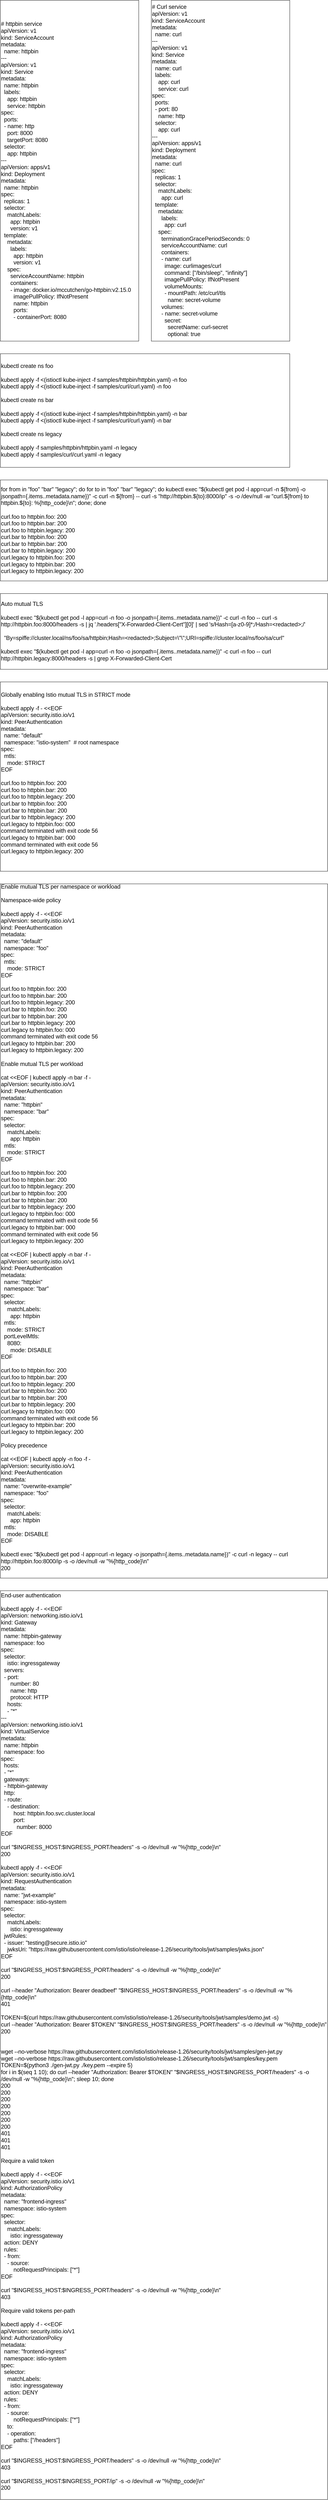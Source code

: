 <mxfile version="12.5.3" type="device" pages="4"><diagram id="VKexCCASCILfEhh4e4nr" name="01 Authentication Policy"><mxGraphModel dx="1106" dy="892" grid="1" gridSize="10" guides="1" tooltips="1" connect="1" arrows="1" fold="1" page="1" pageScale="1" pageWidth="827" pageHeight="1169" math="0" shadow="0"><root><mxCell id="0"/><mxCell id="1" parent="0"/><mxCell id="LcJAtxpGxbet0IE7lGPY-1" value="&lt;div style=&quot;font-size: 18px&quot;&gt;&lt;font style=&quot;font-size: 18px&quot;&gt;# httpbin service&lt;/font&gt;&lt;/div&gt;&lt;div style=&quot;font-size: 18px&quot;&gt;&lt;font style=&quot;font-size: 18px&quot;&gt;apiVersion: v1&lt;/font&gt;&lt;/div&gt;&lt;div style=&quot;font-size: 18px&quot;&gt;&lt;font style=&quot;font-size: 18px&quot;&gt;kind: ServiceAccount&lt;/font&gt;&lt;/div&gt;&lt;div style=&quot;font-size: 18px&quot;&gt;&lt;font style=&quot;font-size: 18px&quot;&gt;metadata:&lt;/font&gt;&lt;/div&gt;&lt;div style=&quot;font-size: 18px&quot;&gt;&lt;font style=&quot;font-size: 18px&quot;&gt;&amp;nbsp; name: httpbin&lt;/font&gt;&lt;/div&gt;&lt;div style=&quot;font-size: 18px&quot;&gt;&lt;font style=&quot;font-size: 18px&quot;&gt;---&lt;/font&gt;&lt;/div&gt;&lt;div style=&quot;font-size: 18px&quot;&gt;&lt;font style=&quot;font-size: 18px&quot;&gt;apiVersion: v1&lt;/font&gt;&lt;/div&gt;&lt;div style=&quot;font-size: 18px&quot;&gt;&lt;font style=&quot;font-size: 18px&quot;&gt;kind: Service&lt;/font&gt;&lt;/div&gt;&lt;div style=&quot;font-size: 18px&quot;&gt;&lt;font style=&quot;font-size: 18px&quot;&gt;metadata:&lt;/font&gt;&lt;/div&gt;&lt;div style=&quot;font-size: 18px&quot;&gt;&lt;font style=&quot;font-size: 18px&quot;&gt;&amp;nbsp; name: httpbin&lt;/font&gt;&lt;/div&gt;&lt;div style=&quot;font-size: 18px&quot;&gt;&lt;font style=&quot;font-size: 18px&quot;&gt;&amp;nbsp; labels:&lt;/font&gt;&lt;/div&gt;&lt;div style=&quot;font-size: 18px&quot;&gt;&lt;font style=&quot;font-size: 18px&quot;&gt;&amp;nbsp; &amp;nbsp; app: httpbin&lt;/font&gt;&lt;/div&gt;&lt;div style=&quot;font-size: 18px&quot;&gt;&lt;font style=&quot;font-size: 18px&quot;&gt;&amp;nbsp; &amp;nbsp; service: httpbin&lt;/font&gt;&lt;/div&gt;&lt;div style=&quot;font-size: 18px&quot;&gt;&lt;font style=&quot;font-size: 18px&quot;&gt;spec:&lt;/font&gt;&lt;/div&gt;&lt;div style=&quot;font-size: 18px&quot;&gt;&lt;font style=&quot;font-size: 18px&quot;&gt;&amp;nbsp; ports:&lt;/font&gt;&lt;/div&gt;&lt;div style=&quot;font-size: 18px&quot;&gt;&lt;font style=&quot;font-size: 18px&quot;&gt;&amp;nbsp; - name: http&lt;/font&gt;&lt;/div&gt;&lt;div style=&quot;font-size: 18px&quot;&gt;&lt;font style=&quot;font-size: 18px&quot;&gt;&amp;nbsp; &amp;nbsp; port: 8000&lt;/font&gt;&lt;/div&gt;&lt;div style=&quot;font-size: 18px&quot;&gt;&lt;font style=&quot;font-size: 18px&quot;&gt;&amp;nbsp; &amp;nbsp; targetPort: 8080&lt;/font&gt;&lt;/div&gt;&lt;div style=&quot;font-size: 18px&quot;&gt;&lt;font style=&quot;font-size: 18px&quot;&gt;&amp;nbsp; selector:&lt;/font&gt;&lt;/div&gt;&lt;div style=&quot;font-size: 18px&quot;&gt;&lt;font style=&quot;font-size: 18px&quot;&gt;&amp;nbsp; &amp;nbsp; app: httpbin&lt;/font&gt;&lt;/div&gt;&lt;div style=&quot;font-size: 18px&quot;&gt;&lt;font style=&quot;font-size: 18px&quot;&gt;---&lt;/font&gt;&lt;/div&gt;&lt;div style=&quot;font-size: 18px&quot;&gt;&lt;font style=&quot;font-size: 18px&quot;&gt;apiVersion: apps/v1&lt;/font&gt;&lt;/div&gt;&lt;div style=&quot;font-size: 18px&quot;&gt;&lt;font style=&quot;font-size: 18px&quot;&gt;kind: Deployment&lt;/font&gt;&lt;/div&gt;&lt;div style=&quot;font-size: 18px&quot;&gt;&lt;font style=&quot;font-size: 18px&quot;&gt;metadata:&lt;/font&gt;&lt;/div&gt;&lt;div style=&quot;font-size: 18px&quot;&gt;&lt;font style=&quot;font-size: 18px&quot;&gt;&amp;nbsp; name: httpbin&lt;/font&gt;&lt;/div&gt;&lt;div style=&quot;font-size: 18px&quot;&gt;&lt;font style=&quot;font-size: 18px&quot;&gt;spec:&lt;/font&gt;&lt;/div&gt;&lt;div style=&quot;font-size: 18px&quot;&gt;&lt;font style=&quot;font-size: 18px&quot;&gt;&amp;nbsp; replicas: 1&lt;/font&gt;&lt;/div&gt;&lt;div style=&quot;font-size: 18px&quot;&gt;&lt;font style=&quot;font-size: 18px&quot;&gt;&amp;nbsp; selector:&lt;/font&gt;&lt;/div&gt;&lt;div style=&quot;font-size: 18px&quot;&gt;&lt;font style=&quot;font-size: 18px&quot;&gt;&amp;nbsp; &amp;nbsp; matchLabels:&lt;/font&gt;&lt;/div&gt;&lt;div style=&quot;font-size: 18px&quot;&gt;&lt;font style=&quot;font-size: 18px&quot;&gt;&amp;nbsp; &amp;nbsp; &amp;nbsp; app: httpbin&lt;/font&gt;&lt;/div&gt;&lt;div style=&quot;font-size: 18px&quot;&gt;&lt;font style=&quot;font-size: 18px&quot;&gt;&amp;nbsp; &amp;nbsp; &amp;nbsp; version: v1&lt;/font&gt;&lt;/div&gt;&lt;div style=&quot;font-size: 18px&quot;&gt;&lt;font style=&quot;font-size: 18px&quot;&gt;&amp;nbsp; template:&lt;/font&gt;&lt;/div&gt;&lt;div style=&quot;font-size: 18px&quot;&gt;&lt;font style=&quot;font-size: 18px&quot;&gt;&amp;nbsp; &amp;nbsp; metadata:&lt;/font&gt;&lt;/div&gt;&lt;div style=&quot;font-size: 18px&quot;&gt;&lt;font style=&quot;font-size: 18px&quot;&gt;&amp;nbsp; &amp;nbsp; &amp;nbsp; labels:&lt;/font&gt;&lt;/div&gt;&lt;div style=&quot;font-size: 18px&quot;&gt;&lt;font style=&quot;font-size: 18px&quot;&gt;&amp;nbsp; &amp;nbsp; &amp;nbsp; &amp;nbsp; app: httpbin&lt;/font&gt;&lt;/div&gt;&lt;div style=&quot;font-size: 18px&quot;&gt;&lt;font style=&quot;font-size: 18px&quot;&gt;&amp;nbsp; &amp;nbsp; &amp;nbsp; &amp;nbsp; version: v1&lt;/font&gt;&lt;/div&gt;&lt;div style=&quot;font-size: 18px&quot;&gt;&lt;font style=&quot;font-size: 18px&quot;&gt;&amp;nbsp; &amp;nbsp; spec:&lt;/font&gt;&lt;/div&gt;&lt;div style=&quot;font-size: 18px&quot;&gt;&lt;font style=&quot;font-size: 18px&quot;&gt;&amp;nbsp; &amp;nbsp; &amp;nbsp; serviceAccountName: httpbin&lt;/font&gt;&lt;/div&gt;&lt;div style=&quot;font-size: 18px&quot;&gt;&lt;font style=&quot;font-size: 18px&quot;&gt;&amp;nbsp; &amp;nbsp; &amp;nbsp; containers:&lt;/font&gt;&lt;/div&gt;&lt;div style=&quot;font-size: 18px&quot;&gt;&lt;font style=&quot;font-size: 18px&quot;&gt;&amp;nbsp; &amp;nbsp; &amp;nbsp; - image: docker.io/mccutchen/go-httpbin:v2.15.0&lt;/font&gt;&lt;/div&gt;&lt;div style=&quot;font-size: 18px&quot;&gt;&lt;font style=&quot;font-size: 18px&quot;&gt;&amp;nbsp; &amp;nbsp; &amp;nbsp; &amp;nbsp; imagePullPolicy: IfNotPresent&lt;/font&gt;&lt;/div&gt;&lt;div style=&quot;font-size: 18px&quot;&gt;&lt;font style=&quot;font-size: 18px&quot;&gt;&amp;nbsp; &amp;nbsp; &amp;nbsp; &amp;nbsp; name: httpbin&lt;/font&gt;&lt;/div&gt;&lt;div style=&quot;font-size: 18px&quot;&gt;&lt;font style=&quot;font-size: 18px&quot;&gt;&amp;nbsp; &amp;nbsp; &amp;nbsp; &amp;nbsp; ports:&lt;/font&gt;&lt;/div&gt;&lt;div style=&quot;font-size: 18px&quot;&gt;&lt;font style=&quot;font-size: 18px&quot;&gt;&amp;nbsp; &amp;nbsp; &amp;nbsp; &amp;nbsp; - containerPort: 8080&lt;/font&gt;&lt;/div&gt;" style="rounded=0;whiteSpace=wrap;html=1;align=left;" vertex="1" parent="1"><mxGeometry x="40" y="40" width="440" height="1080" as="geometry"/></mxCell><mxCell id="LcJAtxpGxbet0IE7lGPY-2" value="&lt;div style=&quot;font-size: 18px&quot;&gt;&lt;font style=&quot;font-size: 18px&quot;&gt;# Curl service&lt;/font&gt;&lt;/div&gt;&lt;div style=&quot;font-size: 18px&quot;&gt;&lt;font style=&quot;font-size: 18px&quot;&gt;apiVersion: v1&lt;/font&gt;&lt;/div&gt;&lt;div style=&quot;font-size: 18px&quot;&gt;&lt;font style=&quot;font-size: 18px&quot;&gt;kind: ServiceAccount&lt;/font&gt;&lt;/div&gt;&lt;div style=&quot;font-size: 18px&quot;&gt;&lt;font style=&quot;font-size: 18px&quot;&gt;metadata:&lt;/font&gt;&lt;/div&gt;&lt;div style=&quot;font-size: 18px&quot;&gt;&lt;font style=&quot;font-size: 18px&quot;&gt;&amp;nbsp; name: curl&lt;/font&gt;&lt;/div&gt;&lt;div style=&quot;font-size: 18px&quot;&gt;&lt;font style=&quot;font-size: 18px&quot;&gt;---&lt;/font&gt;&lt;/div&gt;&lt;div style=&quot;font-size: 18px&quot;&gt;&lt;font style=&quot;font-size: 18px&quot;&gt;apiVersion: v1&lt;/font&gt;&lt;/div&gt;&lt;div style=&quot;font-size: 18px&quot;&gt;&lt;font style=&quot;font-size: 18px&quot;&gt;kind: Service&lt;/font&gt;&lt;/div&gt;&lt;div style=&quot;font-size: 18px&quot;&gt;&lt;font style=&quot;font-size: 18px&quot;&gt;metadata:&lt;/font&gt;&lt;/div&gt;&lt;div style=&quot;font-size: 18px&quot;&gt;&lt;font style=&quot;font-size: 18px&quot;&gt;&amp;nbsp; name: curl&lt;/font&gt;&lt;/div&gt;&lt;div style=&quot;font-size: 18px&quot;&gt;&lt;font style=&quot;font-size: 18px&quot;&gt;&amp;nbsp; labels:&lt;/font&gt;&lt;/div&gt;&lt;div style=&quot;font-size: 18px&quot;&gt;&lt;font style=&quot;font-size: 18px&quot;&gt;&amp;nbsp; &amp;nbsp; app: curl&lt;/font&gt;&lt;/div&gt;&lt;div style=&quot;font-size: 18px&quot;&gt;&lt;font style=&quot;font-size: 18px&quot;&gt;&amp;nbsp; &amp;nbsp; service: curl&lt;/font&gt;&lt;/div&gt;&lt;div style=&quot;font-size: 18px&quot;&gt;&lt;font style=&quot;font-size: 18px&quot;&gt;spec:&lt;/font&gt;&lt;/div&gt;&lt;div style=&quot;font-size: 18px&quot;&gt;&lt;font style=&quot;font-size: 18px&quot;&gt;&amp;nbsp; ports:&lt;/font&gt;&lt;/div&gt;&lt;div style=&quot;font-size: 18px&quot;&gt;&lt;font style=&quot;font-size: 18px&quot;&gt;&amp;nbsp; - port: 80&lt;/font&gt;&lt;/div&gt;&lt;div style=&quot;font-size: 18px&quot;&gt;&lt;font style=&quot;font-size: 18px&quot;&gt;&amp;nbsp; &amp;nbsp; name: http&lt;/font&gt;&lt;/div&gt;&lt;div style=&quot;font-size: 18px&quot;&gt;&lt;font style=&quot;font-size: 18px&quot;&gt;&amp;nbsp; selector:&lt;/font&gt;&lt;/div&gt;&lt;div style=&quot;font-size: 18px&quot;&gt;&lt;font style=&quot;font-size: 18px&quot;&gt;&amp;nbsp; &amp;nbsp; app: curl&lt;/font&gt;&lt;/div&gt;&lt;div style=&quot;font-size: 18px&quot;&gt;&lt;font style=&quot;font-size: 18px&quot;&gt;---&lt;/font&gt;&lt;/div&gt;&lt;div style=&quot;font-size: 18px&quot;&gt;&lt;font style=&quot;font-size: 18px&quot;&gt;apiVersion: apps/v1&lt;/font&gt;&lt;/div&gt;&lt;div style=&quot;font-size: 18px&quot;&gt;&lt;font style=&quot;font-size: 18px&quot;&gt;kind: Deployment&lt;/font&gt;&lt;/div&gt;&lt;div style=&quot;font-size: 18px&quot;&gt;&lt;font style=&quot;font-size: 18px&quot;&gt;metadata:&lt;/font&gt;&lt;/div&gt;&lt;div style=&quot;font-size: 18px&quot;&gt;&lt;font style=&quot;font-size: 18px&quot;&gt;&amp;nbsp; name: curl&lt;/font&gt;&lt;/div&gt;&lt;div style=&quot;font-size: 18px&quot;&gt;&lt;font style=&quot;font-size: 18px&quot;&gt;spec:&lt;/font&gt;&lt;/div&gt;&lt;div style=&quot;font-size: 18px&quot;&gt;&lt;font style=&quot;font-size: 18px&quot;&gt;&amp;nbsp; replicas: 1&lt;/font&gt;&lt;/div&gt;&lt;div style=&quot;font-size: 18px&quot;&gt;&lt;font style=&quot;font-size: 18px&quot;&gt;&amp;nbsp; selector:&lt;/font&gt;&lt;/div&gt;&lt;div style=&quot;font-size: 18px&quot;&gt;&lt;font style=&quot;font-size: 18px&quot;&gt;&amp;nbsp; &amp;nbsp; matchLabels:&lt;/font&gt;&lt;/div&gt;&lt;div style=&quot;font-size: 18px&quot;&gt;&lt;font style=&quot;font-size: 18px&quot;&gt;&amp;nbsp; &amp;nbsp; &amp;nbsp; app: curl&lt;/font&gt;&lt;/div&gt;&lt;div style=&quot;font-size: 18px&quot;&gt;&lt;font style=&quot;font-size: 18px&quot;&gt;&amp;nbsp; template:&lt;/font&gt;&lt;/div&gt;&lt;div style=&quot;font-size: 18px&quot;&gt;&lt;font style=&quot;font-size: 18px&quot;&gt;&amp;nbsp; &amp;nbsp; metadata:&lt;/font&gt;&lt;/div&gt;&lt;div style=&quot;font-size: 18px&quot;&gt;&lt;font style=&quot;font-size: 18px&quot;&gt;&amp;nbsp; &amp;nbsp; &amp;nbsp; labels:&lt;/font&gt;&lt;/div&gt;&lt;div style=&quot;font-size: 18px&quot;&gt;&lt;font style=&quot;font-size: 18px&quot;&gt;&amp;nbsp; &amp;nbsp; &amp;nbsp; &amp;nbsp; app: curl&lt;/font&gt;&lt;/div&gt;&lt;div style=&quot;font-size: 18px&quot;&gt;&lt;font style=&quot;font-size: 18px&quot;&gt;&amp;nbsp; &amp;nbsp; spec:&lt;/font&gt;&lt;/div&gt;&lt;div style=&quot;font-size: 18px&quot;&gt;&lt;font style=&quot;font-size: 18px&quot;&gt;&amp;nbsp; &amp;nbsp; &amp;nbsp; terminationGracePeriodSeconds: 0&lt;/font&gt;&lt;/div&gt;&lt;div style=&quot;font-size: 18px&quot;&gt;&lt;font style=&quot;font-size: 18px&quot;&gt;&amp;nbsp; &amp;nbsp; &amp;nbsp; serviceAccountName: curl&lt;/font&gt;&lt;/div&gt;&lt;div style=&quot;font-size: 18px&quot;&gt;&lt;font style=&quot;font-size: 18px&quot;&gt;&amp;nbsp; &amp;nbsp; &amp;nbsp; containers:&lt;/font&gt;&lt;/div&gt;&lt;div style=&quot;font-size: 18px&quot;&gt;&lt;font style=&quot;font-size: 18px&quot;&gt;&amp;nbsp; &amp;nbsp; &amp;nbsp; - name: curl&lt;/font&gt;&lt;/div&gt;&lt;div style=&quot;font-size: 18px&quot;&gt;&lt;font style=&quot;font-size: 18px&quot;&gt;&amp;nbsp; &amp;nbsp; &amp;nbsp; &amp;nbsp; image: curlimages/curl&lt;/font&gt;&lt;/div&gt;&lt;div style=&quot;font-size: 18px&quot;&gt;&lt;font style=&quot;font-size: 18px&quot;&gt;&amp;nbsp; &amp;nbsp; &amp;nbsp; &amp;nbsp; command: [&quot;/bin/sleep&quot;, &quot;infinity&quot;]&lt;/font&gt;&lt;/div&gt;&lt;div style=&quot;font-size: 18px&quot;&gt;&lt;font style=&quot;font-size: 18px&quot;&gt;&amp;nbsp; &amp;nbsp; &amp;nbsp; &amp;nbsp; imagePullPolicy: IfNotPresent&lt;/font&gt;&lt;/div&gt;&lt;div style=&quot;font-size: 18px&quot;&gt;&lt;font style=&quot;font-size: 18px&quot;&gt;&amp;nbsp; &amp;nbsp; &amp;nbsp; &amp;nbsp; volumeMounts:&lt;/font&gt;&lt;/div&gt;&lt;div style=&quot;font-size: 18px&quot;&gt;&lt;font style=&quot;font-size: 18px&quot;&gt;&amp;nbsp; &amp;nbsp; &amp;nbsp; &amp;nbsp; - mountPath: /etc/curl/tls&lt;/font&gt;&lt;/div&gt;&lt;div style=&quot;font-size: 18px&quot;&gt;&lt;font style=&quot;font-size: 18px&quot;&gt;&amp;nbsp; &amp;nbsp; &amp;nbsp; &amp;nbsp; &amp;nbsp; name: secret-volume&lt;/font&gt;&lt;/div&gt;&lt;div style=&quot;font-size: 18px&quot;&gt;&lt;font style=&quot;font-size: 18px&quot;&gt;&amp;nbsp; &amp;nbsp; &amp;nbsp; volumes:&lt;/font&gt;&lt;/div&gt;&lt;div style=&quot;font-size: 18px&quot;&gt;&lt;font style=&quot;font-size: 18px&quot;&gt;&amp;nbsp; &amp;nbsp; &amp;nbsp; - name: secret-volume&lt;/font&gt;&lt;/div&gt;&lt;div style=&quot;font-size: 18px&quot;&gt;&lt;font style=&quot;font-size: 18px&quot;&gt;&amp;nbsp; &amp;nbsp; &amp;nbsp; &amp;nbsp; secret:&lt;/font&gt;&lt;/div&gt;&lt;div style=&quot;font-size: 18px&quot;&gt;&lt;font style=&quot;font-size: 18px&quot;&gt;&amp;nbsp; &amp;nbsp; &amp;nbsp; &amp;nbsp; &amp;nbsp; secretName: curl-secret&lt;/font&gt;&lt;/div&gt;&lt;div style=&quot;font-size: 18px&quot;&gt;&lt;font style=&quot;font-size: 18px&quot;&gt;&amp;nbsp; &amp;nbsp; &amp;nbsp; &amp;nbsp; &amp;nbsp; optional: true&lt;/font&gt;&lt;/div&gt;" style="rounded=0;whiteSpace=wrap;html=1;align=left;" vertex="1" parent="1"><mxGeometry x="520" y="40" width="440" height="1080" as="geometry"/></mxCell><mxCell id="LcJAtxpGxbet0IE7lGPY-3" value="&lt;div style=&quot;font-size: 18px&quot;&gt;&lt;font style=&quot;font-size: 18px&quot;&gt;kubectl create ns foo&lt;/font&gt;&lt;/div&gt;&lt;div style=&quot;font-size: 18px&quot;&gt;&lt;font style=&quot;font-size: 18px&quot;&gt;&lt;br&gt;&lt;/font&gt;&lt;/div&gt;&lt;div style=&quot;font-size: 18px&quot;&gt;&lt;font style=&quot;font-size: 18px&quot;&gt;kubectl apply -f &amp;lt;(istioctl kube-inject -f samples/httpbin/httpbin.yaml) -n foo&lt;/font&gt;&lt;/div&gt;&lt;div style=&quot;font-size: 18px&quot;&gt;&lt;font style=&quot;font-size: 18px&quot;&gt;kubectl apply -f &amp;lt;(istioctl kube-inject -f samples/curl/curl.yaml) -n foo&lt;/font&gt;&lt;/div&gt;&lt;div style=&quot;font-size: 18px&quot;&gt;&lt;font style=&quot;font-size: 18px&quot;&gt;&lt;br&gt;&lt;/font&gt;&lt;/div&gt;&lt;div style=&quot;font-size: 18px&quot;&gt;&lt;font style=&quot;font-size: 18px&quot;&gt;kubectl create ns bar&lt;/font&gt;&lt;/div&gt;&lt;div style=&quot;font-size: 18px&quot;&gt;&lt;font style=&quot;font-size: 18px&quot;&gt;&lt;br&gt;&lt;/font&gt;&lt;/div&gt;&lt;div style=&quot;font-size: 18px&quot;&gt;&lt;font style=&quot;font-size: 18px&quot;&gt;kubectl apply -f &amp;lt;(istioctl kube-inject -f samples/httpbin/httpbin.yaml) -n bar&lt;/font&gt;&lt;/div&gt;&lt;div style=&quot;font-size: 18px&quot;&gt;&lt;font style=&quot;font-size: 18px&quot;&gt;kubectl apply -f &amp;lt;(istioctl kube-inject -f samples/curl/curl.yaml) -n bar&lt;/font&gt;&lt;/div&gt;&lt;div style=&quot;font-size: 18px&quot;&gt;&lt;font style=&quot;font-size: 18px&quot;&gt;&lt;br&gt;&lt;/font&gt;&lt;/div&gt;&lt;div style=&quot;font-size: 18px&quot;&gt;&lt;font style=&quot;font-size: 18px&quot;&gt;kubectl create ns legacy&lt;/font&gt;&lt;/div&gt;&lt;div style=&quot;font-size: 18px&quot;&gt;&lt;font style=&quot;font-size: 18px&quot;&gt;&lt;br&gt;&lt;/font&gt;&lt;/div&gt;&lt;div style=&quot;font-size: 18px&quot;&gt;&lt;font style=&quot;font-size: 18px&quot;&gt;kubectl apply -f samples/httpbin/httpbin.yaml -n legacy&lt;/font&gt;&lt;/div&gt;&lt;div style=&quot;font-size: 18px&quot;&gt;&lt;font style=&quot;font-size: 18px&quot;&gt;kubectl apply -f samples/curl/curl.yaml -n legacy&lt;/font&gt;&lt;/div&gt;" style="rounded=0;whiteSpace=wrap;html=1;align=left;" vertex="1" parent="1"><mxGeometry x="40" y="1160" width="920" height="360" as="geometry"/></mxCell><mxCell id="LcJAtxpGxbet0IE7lGPY-4" value="&lt;div style=&quot;font-size: 18px&quot;&gt;&lt;font style=&quot;font-size: 18px&quot;&gt;for from in &quot;foo&quot; &quot;bar&quot; &quot;legacy&quot;; do for to in &quot;foo&quot; &quot;bar&quot; &quot;legacy&quot;; do kubectl exec &quot;$(kubectl get pod -l app=curl -n ${from} -o jsonpath={.items..metadata.name})&quot; -c curl -n ${from} -- curl -s &quot;http://httpbin.${to}:8000/ip&quot; -s -o /dev/null -w &quot;curl.${from} to httpbin.${to}: %{http_code}\n&quot;; done; done&lt;/font&gt;&lt;/div&gt;&lt;div style=&quot;font-size: 18px&quot;&gt;&lt;font style=&quot;font-size: 18px&quot;&gt;&lt;br&gt;&lt;/font&gt;&lt;/div&gt;&lt;div style=&quot;font-size: 18px&quot;&gt;&lt;font style=&quot;font-size: 18px&quot;&gt;curl.foo to httpbin.foo: 200&lt;/font&gt;&lt;/div&gt;&lt;div style=&quot;font-size: 18px&quot;&gt;&lt;font style=&quot;font-size: 18px&quot;&gt;curl.foo to httpbin.bar: 200&lt;/font&gt;&lt;/div&gt;&lt;div style=&quot;font-size: 18px&quot;&gt;&lt;font style=&quot;font-size: 18px&quot;&gt;curl.foo to httpbin.legacy: 200&lt;/font&gt;&lt;/div&gt;&lt;div style=&quot;font-size: 18px&quot;&gt;&lt;font style=&quot;font-size: 18px&quot;&gt;curl.bar to httpbin.foo: 200&lt;/font&gt;&lt;/div&gt;&lt;div style=&quot;font-size: 18px&quot;&gt;&lt;font style=&quot;font-size: 18px&quot;&gt;curl.bar to httpbin.bar: 200&lt;/font&gt;&lt;/div&gt;&lt;div style=&quot;font-size: 18px&quot;&gt;&lt;font style=&quot;font-size: 18px&quot;&gt;curl.bar to httpbin.legacy: 200&lt;/font&gt;&lt;/div&gt;&lt;div style=&quot;font-size: 18px&quot;&gt;&lt;font style=&quot;font-size: 18px&quot;&gt;curl.legacy to httpbin.foo: 200&lt;/font&gt;&lt;/div&gt;&lt;div style=&quot;font-size: 18px&quot;&gt;&lt;font style=&quot;font-size: 18px&quot;&gt;curl.legacy to httpbin.bar: 200&lt;/font&gt;&lt;/div&gt;&lt;div style=&quot;font-size: 18px&quot;&gt;&lt;font style=&quot;font-size: 18px&quot;&gt;curl.legacy to httpbin.legacy: 200&lt;/font&gt;&lt;/div&gt;" style="rounded=0;whiteSpace=wrap;html=1;align=left;" vertex="1" parent="1"><mxGeometry x="40" y="1560" width="1040" height="320" as="geometry"/></mxCell><mxCell id="LcJAtxpGxbet0IE7lGPY-5" value="&lt;div style=&quot;font-size: 18px&quot;&gt;&lt;font style=&quot;font-size: 18px&quot;&gt;Auto mutual TLS&lt;/font&gt;&lt;/div&gt;&lt;div style=&quot;font-size: 18px&quot;&gt;&lt;font style=&quot;font-size: 18px&quot;&gt;&lt;br&gt;&lt;/font&gt;&lt;/div&gt;&lt;div style=&quot;font-size: 18px&quot;&gt;&lt;font style=&quot;font-size: 18px&quot;&gt;kubectl exec &quot;$(kubectl get pod -l app=curl -n foo -o jsonpath={.items..metadata.name})&quot; -c curl -n foo -- curl -s http://httpbin.foo:8000/headers -s | jq '.headers[&quot;X-Forwarded-Client-Cert&quot;][0]' | sed 's/Hash=[a-z0-9]*;/Hash=&amp;lt;redacted&amp;gt;;/'&lt;/font&gt;&lt;/div&gt;&lt;div style=&quot;font-size: 18px&quot;&gt;&lt;font style=&quot;font-size: 18px&quot;&gt;&lt;br&gt;&lt;/font&gt;&lt;/div&gt;&lt;div style=&quot;font-size: 18px&quot;&gt;&lt;font style=&quot;font-size: 18px&quot;&gt;&amp;nbsp; &quot;By=spiffe://cluster.local/ns/foo/sa/httpbin;Hash=&amp;lt;redacted&amp;gt;;Subject=\&quot;\&quot;;URI=spiffe://cluster.local/ns/foo/sa/curl&quot;&lt;/font&gt;&lt;/div&gt;&lt;div style=&quot;font-size: 18px&quot;&gt;&lt;font style=&quot;font-size: 18px&quot;&gt;&lt;br&gt;&lt;/font&gt;&lt;/div&gt;&lt;div style=&quot;font-size: 18px&quot;&gt;&lt;font style=&quot;font-size: 18px&quot;&gt;kubectl exec &quot;$(kubectl get pod -l app=curl -n foo -o jsonpath={.items..metadata.name})&quot; -c curl -n foo -- curl http://httpbin.legacy:8000/headers -s | grep X-Forwarded-Client-Cert&lt;/font&gt;&lt;/div&gt;" style="rounded=0;whiteSpace=wrap;html=1;align=left;" vertex="1" parent="1"><mxGeometry x="40" y="1920" width="1040" height="240" as="geometry"/></mxCell><mxCell id="LcJAtxpGxbet0IE7lGPY-6" value="&lt;div style=&quot;font-size: 18px&quot;&gt;&lt;font style=&quot;font-size: 18px&quot;&gt;Globally enabling Istio mutual TLS in STRICT mode&lt;/font&gt;&lt;/div&gt;&lt;div style=&quot;font-size: 18px&quot;&gt;&lt;font style=&quot;font-size: 18px&quot;&gt;&lt;br&gt;&lt;/font&gt;&lt;/div&gt;&lt;div style=&quot;font-size: 18px&quot;&gt;&lt;font style=&quot;font-size: 18px&quot;&gt;kubectl apply -f - &amp;lt;&amp;lt;EOF&lt;/font&gt;&lt;/div&gt;&lt;div style=&quot;font-size: 18px&quot;&gt;&lt;font style=&quot;font-size: 18px&quot;&gt;apiVersion: security.istio.io/v1&lt;/font&gt;&lt;/div&gt;&lt;div style=&quot;font-size: 18px&quot;&gt;&lt;font style=&quot;font-size: 18px&quot;&gt;kind: PeerAuthentication&lt;/font&gt;&lt;/div&gt;&lt;div style=&quot;font-size: 18px&quot;&gt;&lt;font style=&quot;font-size: 18px&quot;&gt;metadata:&lt;/font&gt;&lt;/div&gt;&lt;div style=&quot;font-size: 18px&quot;&gt;&lt;font style=&quot;font-size: 18px&quot;&gt;&amp;nbsp; name: &quot;default&quot;&lt;/font&gt;&lt;/div&gt;&lt;div style=&quot;font-size: 18px&quot;&gt;&lt;font style=&quot;font-size: 18px&quot;&gt;&amp;nbsp; namespace: &quot;istio-system&quot;&amp;nbsp; # root namespace&lt;/font&gt;&lt;/div&gt;&lt;div style=&quot;font-size: 18px&quot;&gt;&lt;font style=&quot;font-size: 18px&quot;&gt;spec:&lt;/font&gt;&lt;/div&gt;&lt;div style=&quot;font-size: 18px&quot;&gt;&lt;font style=&quot;font-size: 18px&quot;&gt;&amp;nbsp; mtls:&lt;/font&gt;&lt;/div&gt;&lt;div style=&quot;font-size: 18px&quot;&gt;&lt;font style=&quot;font-size: 18px&quot;&gt;&amp;nbsp; &amp;nbsp; mode: STRICT&lt;/font&gt;&lt;/div&gt;&lt;div style=&quot;font-size: 18px&quot;&gt;&lt;font style=&quot;font-size: 18px&quot;&gt;EOF&lt;/font&gt;&lt;/div&gt;&lt;div style=&quot;font-size: 18px&quot;&gt;&lt;font style=&quot;font-size: 18px&quot;&gt;&lt;br&gt;&lt;/font&gt;&lt;/div&gt;&lt;div style=&quot;font-size: 18px&quot;&gt;&lt;font style=&quot;font-size: 18px&quot;&gt;curl.foo to httpbin.foo: 200&lt;/font&gt;&lt;/div&gt;&lt;div style=&quot;font-size: 18px&quot;&gt;&lt;font style=&quot;font-size: 18px&quot;&gt;curl.foo to httpbin.bar: 200&lt;/font&gt;&lt;/div&gt;&lt;div style=&quot;font-size: 18px&quot;&gt;&lt;font style=&quot;font-size: 18px&quot;&gt;curl.foo to httpbin.legacy: 200&lt;/font&gt;&lt;/div&gt;&lt;div style=&quot;font-size: 18px&quot;&gt;&lt;font style=&quot;font-size: 18px&quot;&gt;curl.bar to httpbin.foo: 200&lt;/font&gt;&lt;/div&gt;&lt;div style=&quot;font-size: 18px&quot;&gt;&lt;font style=&quot;font-size: 18px&quot;&gt;curl.bar to httpbin.bar: 200&lt;/font&gt;&lt;/div&gt;&lt;div style=&quot;font-size: 18px&quot;&gt;&lt;font style=&quot;font-size: 18px&quot;&gt;curl.bar to httpbin.legacy: 200&lt;/font&gt;&lt;/div&gt;&lt;div style=&quot;font-size: 18px&quot;&gt;&lt;font style=&quot;font-size: 18px&quot;&gt;curl.legacy to httpbin.foo: 000&lt;/font&gt;&lt;/div&gt;&lt;div style=&quot;font-size: 18px&quot;&gt;&lt;font style=&quot;font-size: 18px&quot;&gt;command terminated with exit code 56&lt;/font&gt;&lt;/div&gt;&lt;div style=&quot;font-size: 18px&quot;&gt;&lt;font style=&quot;font-size: 18px&quot;&gt;curl.legacy to httpbin.bar: 000&lt;/font&gt;&lt;/div&gt;&lt;div style=&quot;font-size: 18px&quot;&gt;&lt;font style=&quot;font-size: 18px&quot;&gt;command terminated with exit code 56&lt;/font&gt;&lt;/div&gt;&lt;div style=&quot;font-size: 18px&quot;&gt;&lt;font style=&quot;font-size: 18px&quot;&gt;curl.legacy to httpbin.legacy: 200&lt;/font&gt;&lt;/div&gt;&lt;div style=&quot;font-size: 18px&quot;&gt;&lt;br&gt;&lt;/div&gt;" style="rounded=0;whiteSpace=wrap;html=1;align=left;" vertex="1" parent="1"><mxGeometry x="40" y="2200" width="1040" height="600" as="geometry"/></mxCell><mxCell id="LcJAtxpGxbet0IE7lGPY-7" value="&lt;div&gt;&lt;div&gt;&lt;span style=&quot;font-size: 18px&quot;&gt;Enable mutual TLS per namespace or workload&lt;/span&gt;&lt;/div&gt;&lt;div&gt;&lt;span style=&quot;font-size: 18px&quot;&gt;&lt;br&gt;&lt;/span&gt;&lt;/div&gt;&lt;div&gt;&lt;span style=&quot;font-size: 18px&quot;&gt;Namespace-wide policy&lt;/span&gt;&lt;/div&gt;&lt;div&gt;&lt;span style=&quot;font-size: 18px&quot;&gt;&lt;br&gt;&lt;/span&gt;&lt;/div&gt;&lt;div&gt;&lt;span style=&quot;font-size: 18px&quot;&gt;kubectl apply -f - &amp;lt;&amp;lt;EOF&lt;/span&gt;&lt;/div&gt;&lt;div&gt;&lt;span style=&quot;font-size: 18px&quot;&gt;apiVersion: security.istio.io/v1&lt;/span&gt;&lt;/div&gt;&lt;div&gt;&lt;span style=&quot;font-size: 18px&quot;&gt;kind: PeerAuthentication&lt;/span&gt;&lt;/div&gt;&lt;div&gt;&lt;span style=&quot;font-size: 18px&quot;&gt;metadata:&lt;/span&gt;&lt;/div&gt;&lt;div&gt;&lt;span style=&quot;font-size: 18px&quot;&gt;&amp;nbsp; name: &quot;default&quot;&lt;/span&gt;&lt;/div&gt;&lt;div&gt;&lt;span style=&quot;font-size: 18px&quot;&gt;&amp;nbsp; namespace: &quot;foo&quot;&lt;/span&gt;&lt;/div&gt;&lt;div&gt;&lt;span style=&quot;font-size: 18px&quot;&gt;spec:&lt;/span&gt;&lt;/div&gt;&lt;div&gt;&lt;span style=&quot;font-size: 18px&quot;&gt;&amp;nbsp; mtls:&lt;/span&gt;&lt;/div&gt;&lt;div&gt;&lt;span style=&quot;font-size: 18px&quot;&gt;&amp;nbsp; &amp;nbsp; mode: STRICT&lt;/span&gt;&lt;/div&gt;&lt;div&gt;&lt;span style=&quot;font-size: 18px&quot;&gt;EOF&lt;/span&gt;&lt;/div&gt;&lt;div&gt;&lt;span style=&quot;font-size: 18px&quot;&gt;&lt;br&gt;&lt;/span&gt;&lt;/div&gt;&lt;div&gt;&lt;span style=&quot;font-size: 18px&quot;&gt;curl.foo to httpbin.foo: 200&lt;/span&gt;&lt;/div&gt;&lt;div&gt;&lt;span style=&quot;font-size: 18px&quot;&gt;curl.foo to httpbin.bar: 200&lt;/span&gt;&lt;/div&gt;&lt;div&gt;&lt;span style=&quot;font-size: 18px&quot;&gt;curl.foo to httpbin.legacy: 200&lt;/span&gt;&lt;/div&gt;&lt;div&gt;&lt;span style=&quot;font-size: 18px&quot;&gt;curl.bar to httpbin.foo: 200&lt;/span&gt;&lt;/div&gt;&lt;div&gt;&lt;span style=&quot;font-size: 18px&quot;&gt;curl.bar to httpbin.bar: 200&lt;/span&gt;&lt;/div&gt;&lt;div&gt;&lt;span style=&quot;font-size: 18px&quot;&gt;curl.bar to httpbin.legacy: 200&lt;/span&gt;&lt;/div&gt;&lt;div&gt;&lt;span style=&quot;font-size: 18px&quot;&gt;curl.legacy to httpbin.foo: 000&lt;/span&gt;&lt;/div&gt;&lt;div&gt;&lt;span style=&quot;font-size: 18px&quot;&gt;command terminated with exit code 56&lt;/span&gt;&lt;/div&gt;&lt;div&gt;&lt;span style=&quot;font-size: 18px&quot;&gt;curl.legacy to httpbin.bar: 200&lt;/span&gt;&lt;/div&gt;&lt;div&gt;&lt;span style=&quot;font-size: 18px&quot;&gt;curl.legacy to httpbin.legacy: 200&lt;/span&gt;&lt;/div&gt;&lt;div&gt;&lt;span style=&quot;font-size: 18px&quot;&gt;&lt;br&gt;&lt;/span&gt;&lt;/div&gt;&lt;div&gt;&lt;span style=&quot;font-size: 18px&quot;&gt;Enable mutual TLS per workload&lt;/span&gt;&lt;/div&gt;&lt;div&gt;&lt;span style=&quot;font-size: 18px&quot;&gt;&lt;br&gt;&lt;/span&gt;&lt;/div&gt;&lt;div&gt;&lt;span style=&quot;font-size: 18px&quot;&gt;cat &amp;lt;&amp;lt;EOF | kubectl apply -n bar -f -&lt;/span&gt;&lt;/div&gt;&lt;div&gt;&lt;span style=&quot;font-size: 18px&quot;&gt;apiVersion: security.istio.io/v1&lt;/span&gt;&lt;/div&gt;&lt;div&gt;&lt;span style=&quot;font-size: 18px&quot;&gt;kind: PeerAuthentication&lt;/span&gt;&lt;/div&gt;&lt;div&gt;&lt;span style=&quot;font-size: 18px&quot;&gt;metadata:&lt;/span&gt;&lt;/div&gt;&lt;div&gt;&lt;span style=&quot;font-size: 18px&quot;&gt;&amp;nbsp; name: &quot;httpbin&quot;&lt;/span&gt;&lt;/div&gt;&lt;div&gt;&lt;span style=&quot;font-size: 18px&quot;&gt;&amp;nbsp; namespace: &quot;bar&quot;&lt;/span&gt;&lt;/div&gt;&lt;div&gt;&lt;span style=&quot;font-size: 18px&quot;&gt;spec:&lt;/span&gt;&lt;/div&gt;&lt;div&gt;&lt;span style=&quot;font-size: 18px&quot;&gt;&amp;nbsp; selector:&lt;/span&gt;&lt;/div&gt;&lt;div&gt;&lt;span style=&quot;font-size: 18px&quot;&gt;&amp;nbsp; &amp;nbsp; matchLabels:&lt;/span&gt;&lt;/div&gt;&lt;div&gt;&lt;span style=&quot;font-size: 18px&quot;&gt;&amp;nbsp; &amp;nbsp; &amp;nbsp; app: httpbin&lt;/span&gt;&lt;/div&gt;&lt;div&gt;&lt;span style=&quot;font-size: 18px&quot;&gt;&amp;nbsp; mtls:&lt;/span&gt;&lt;/div&gt;&lt;div&gt;&lt;span style=&quot;font-size: 18px&quot;&gt;&amp;nbsp; &amp;nbsp; mode: STRICT&lt;/span&gt;&lt;/div&gt;&lt;div&gt;&lt;span style=&quot;font-size: 18px&quot;&gt;EOF&lt;/span&gt;&lt;/div&gt;&lt;div&gt;&lt;span style=&quot;font-size: 18px&quot;&gt;&lt;br&gt;&lt;/span&gt;&lt;/div&gt;&lt;div&gt;&lt;span style=&quot;font-size: 18px&quot;&gt;curl.foo to httpbin.foo: 200&lt;/span&gt;&lt;/div&gt;&lt;div&gt;&lt;span style=&quot;font-size: 18px&quot;&gt;curl.foo to httpbin.bar: 200&lt;/span&gt;&lt;/div&gt;&lt;div&gt;&lt;span style=&quot;font-size: 18px&quot;&gt;curl.foo to httpbin.legacy: 200&lt;/span&gt;&lt;/div&gt;&lt;div&gt;&lt;span style=&quot;font-size: 18px&quot;&gt;curl.bar to httpbin.foo: 200&lt;/span&gt;&lt;/div&gt;&lt;div&gt;&lt;span style=&quot;font-size: 18px&quot;&gt;curl.bar to httpbin.bar: 200&lt;/span&gt;&lt;/div&gt;&lt;div&gt;&lt;span style=&quot;font-size: 18px&quot;&gt;curl.bar to httpbin.legacy: 200&lt;/span&gt;&lt;/div&gt;&lt;div&gt;&lt;span style=&quot;font-size: 18px&quot;&gt;curl.legacy to httpbin.foo: 000&lt;/span&gt;&lt;/div&gt;&lt;div&gt;&lt;span style=&quot;font-size: 18px&quot;&gt;command terminated with exit code 56&lt;/span&gt;&lt;/div&gt;&lt;div&gt;&lt;span style=&quot;font-size: 18px&quot;&gt;curl.legacy to httpbin.bar: 000&lt;/span&gt;&lt;/div&gt;&lt;div&gt;&lt;span style=&quot;font-size: 18px&quot;&gt;command terminated with exit code 56&lt;/span&gt;&lt;/div&gt;&lt;div&gt;&lt;span style=&quot;font-size: 18px&quot;&gt;curl.legacy to httpbin.legacy: 200&lt;/span&gt;&lt;/div&gt;&lt;div&gt;&lt;span style=&quot;font-size: 18px&quot;&gt;&lt;br&gt;&lt;/span&gt;&lt;/div&gt;&lt;div&gt;&lt;span style=&quot;font-size: 18px&quot;&gt;cat &amp;lt;&amp;lt;EOF | kubectl apply -n bar -f -&lt;/span&gt;&lt;/div&gt;&lt;div&gt;&lt;span style=&quot;font-size: 18px&quot;&gt;apiVersion: security.istio.io/v1&lt;/span&gt;&lt;/div&gt;&lt;div&gt;&lt;span style=&quot;font-size: 18px&quot;&gt;kind: PeerAuthentication&lt;/span&gt;&lt;/div&gt;&lt;div&gt;&lt;span style=&quot;font-size: 18px&quot;&gt;metadata:&lt;/span&gt;&lt;/div&gt;&lt;div&gt;&lt;span style=&quot;font-size: 18px&quot;&gt;&amp;nbsp; name: &quot;httpbin&quot;&lt;/span&gt;&lt;/div&gt;&lt;div&gt;&lt;span style=&quot;font-size: 18px&quot;&gt;&amp;nbsp; namespace: &quot;bar&quot;&lt;/span&gt;&lt;/div&gt;&lt;div&gt;&lt;span style=&quot;font-size: 18px&quot;&gt;spec:&lt;/span&gt;&lt;/div&gt;&lt;div&gt;&lt;span style=&quot;font-size: 18px&quot;&gt;&amp;nbsp; selector:&lt;/span&gt;&lt;/div&gt;&lt;div&gt;&lt;span style=&quot;font-size: 18px&quot;&gt;&amp;nbsp; &amp;nbsp; matchLabels:&lt;/span&gt;&lt;/div&gt;&lt;div&gt;&lt;span style=&quot;font-size: 18px&quot;&gt;&amp;nbsp; &amp;nbsp; &amp;nbsp; app: httpbin&lt;/span&gt;&lt;/div&gt;&lt;div&gt;&lt;span style=&quot;font-size: 18px&quot;&gt;&amp;nbsp; mtls:&lt;/span&gt;&lt;/div&gt;&lt;div&gt;&lt;span style=&quot;font-size: 18px&quot;&gt;&amp;nbsp; &amp;nbsp; mode: STRICT&lt;/span&gt;&lt;/div&gt;&lt;div&gt;&lt;span style=&quot;font-size: 18px&quot;&gt;&amp;nbsp; portLevelMtls:&lt;/span&gt;&lt;/div&gt;&lt;div&gt;&lt;span style=&quot;font-size: 18px&quot;&gt;&amp;nbsp; &amp;nbsp; 8080:&lt;/span&gt;&lt;/div&gt;&lt;div&gt;&lt;span style=&quot;font-size: 18px&quot;&gt;&amp;nbsp; &amp;nbsp; &amp;nbsp; mode: DISABLE&lt;/span&gt;&lt;/div&gt;&lt;div&gt;&lt;span style=&quot;font-size: 18px&quot;&gt;EOF&lt;/span&gt;&lt;/div&gt;&lt;div&gt;&lt;span style=&quot;font-size: 18px&quot;&gt;&lt;br&gt;&lt;/span&gt;&lt;/div&gt;&lt;div&gt;&lt;span style=&quot;font-size: 18px&quot;&gt;curl.foo to httpbin.foo: 200&lt;/span&gt;&lt;/div&gt;&lt;div&gt;&lt;span style=&quot;font-size: 18px&quot;&gt;curl.foo to httpbin.bar: 200&lt;/span&gt;&lt;/div&gt;&lt;div&gt;&lt;span style=&quot;font-size: 18px&quot;&gt;curl.foo to httpbin.legacy: 200&lt;/span&gt;&lt;/div&gt;&lt;div&gt;&lt;span style=&quot;font-size: 18px&quot;&gt;curl.bar to httpbin.foo: 200&lt;/span&gt;&lt;/div&gt;&lt;div&gt;&lt;span style=&quot;font-size: 18px&quot;&gt;curl.bar to httpbin.bar: 200&lt;/span&gt;&lt;/div&gt;&lt;div&gt;&lt;span style=&quot;font-size: 18px&quot;&gt;curl.bar to httpbin.legacy: 200&lt;/span&gt;&lt;/div&gt;&lt;div&gt;&lt;span style=&quot;font-size: 18px&quot;&gt;curl.legacy to httpbin.foo: 000&lt;/span&gt;&lt;/div&gt;&lt;div&gt;&lt;span style=&quot;font-size: 18px&quot;&gt;command terminated with exit code 56&lt;/span&gt;&lt;/div&gt;&lt;div&gt;&lt;span style=&quot;font-size: 18px&quot;&gt;curl.legacy to httpbin.bar: 200&lt;/span&gt;&lt;/div&gt;&lt;div&gt;&lt;span style=&quot;font-size: 18px&quot;&gt;curl.legacy to httpbin.legacy: 200&lt;/span&gt;&lt;/div&gt;&lt;div&gt;&lt;span style=&quot;font-size: 18px&quot;&gt;&lt;br&gt;&lt;/span&gt;&lt;/div&gt;&lt;div&gt;&lt;span style=&quot;font-size: 18px&quot;&gt;Policy precedence&lt;/span&gt;&lt;/div&gt;&lt;div&gt;&lt;span style=&quot;font-size: 18px&quot;&gt;&lt;br&gt;&lt;/span&gt;&lt;/div&gt;&lt;div&gt;&lt;span style=&quot;font-size: 18px&quot;&gt;cat &amp;lt;&amp;lt;EOF | kubectl apply -n foo -f -&lt;/span&gt;&lt;/div&gt;&lt;div&gt;&lt;span style=&quot;font-size: 18px&quot;&gt;apiVersion: security.istio.io/v1&lt;/span&gt;&lt;/div&gt;&lt;div&gt;&lt;span style=&quot;font-size: 18px&quot;&gt;kind: PeerAuthentication&lt;/span&gt;&lt;/div&gt;&lt;div&gt;&lt;span style=&quot;font-size: 18px&quot;&gt;metadata:&lt;/span&gt;&lt;/div&gt;&lt;div&gt;&lt;span style=&quot;font-size: 18px&quot;&gt;&amp;nbsp; name: &quot;overwrite-example&quot;&lt;/span&gt;&lt;/div&gt;&lt;div&gt;&lt;span style=&quot;font-size: 18px&quot;&gt;&amp;nbsp; namespace: &quot;foo&quot;&lt;/span&gt;&lt;/div&gt;&lt;div&gt;&lt;span style=&quot;font-size: 18px&quot;&gt;spec:&lt;/span&gt;&lt;/div&gt;&lt;div&gt;&lt;span style=&quot;font-size: 18px&quot;&gt;&amp;nbsp; selector:&lt;/span&gt;&lt;/div&gt;&lt;div&gt;&lt;span style=&quot;font-size: 18px&quot;&gt;&amp;nbsp; &amp;nbsp; matchLabels:&lt;/span&gt;&lt;/div&gt;&lt;div&gt;&lt;span style=&quot;font-size: 18px&quot;&gt;&amp;nbsp; &amp;nbsp; &amp;nbsp; app: httpbin&lt;/span&gt;&lt;/div&gt;&lt;div&gt;&lt;span style=&quot;font-size: 18px&quot;&gt;&amp;nbsp; mtls:&lt;/span&gt;&lt;/div&gt;&lt;div&gt;&lt;span style=&quot;font-size: 18px&quot;&gt;&amp;nbsp; &amp;nbsp; mode: DISABLE&lt;/span&gt;&lt;/div&gt;&lt;div&gt;&lt;span style=&quot;font-size: 18px&quot;&gt;EOF&lt;/span&gt;&lt;/div&gt;&lt;div&gt;&lt;span style=&quot;font-size: 18px&quot;&gt;&lt;br&gt;&lt;/span&gt;&lt;/div&gt;&lt;div&gt;&lt;span style=&quot;font-size: 18px&quot;&gt;kubectl exec &quot;$(kubectl get pod -l app=curl -n legacy -o jsonpath={.items..metadata.name})&quot; -c curl -n legacy -- curl http://httpbin.foo:8000/ip -s -o /dev/null -w &quot;%{http_code}\n&quot;&lt;/span&gt;&lt;/div&gt;&lt;div&gt;&lt;span style=&quot;font-size: 18px&quot;&gt;200&lt;/span&gt;&lt;/div&gt;&lt;div style=&quot;font-size: 18px&quot;&gt;&lt;br&gt;&lt;/div&gt;&lt;/div&gt;" style="rounded=0;whiteSpace=wrap;html=1;align=left;" vertex="1" parent="1"><mxGeometry x="40" y="2840" width="1040" height="2200" as="geometry"/></mxCell><mxCell id="LcJAtxpGxbet0IE7lGPY-8" value="&lt;div style=&quot;font-size: 18px&quot;&gt;&lt;font style=&quot;font-size: 18px&quot;&gt;End-user authentication&lt;/font&gt;&lt;/div&gt;&lt;div style=&quot;font-size: 18px&quot;&gt;&lt;font style=&quot;font-size: 18px&quot;&gt;&lt;br&gt;&lt;/font&gt;&lt;/div&gt;&lt;div style=&quot;font-size: 18px&quot;&gt;&lt;font style=&quot;font-size: 18px&quot;&gt;kubectl apply -f - &amp;lt;&amp;lt;EOF&lt;/font&gt;&lt;/div&gt;&lt;div style=&quot;font-size: 18px&quot;&gt;&lt;font style=&quot;font-size: 18px&quot;&gt;apiVersion: networking.istio.io/v1&lt;/font&gt;&lt;/div&gt;&lt;div style=&quot;font-size: 18px&quot;&gt;&lt;font style=&quot;font-size: 18px&quot;&gt;kind: Gateway&lt;/font&gt;&lt;/div&gt;&lt;div style=&quot;font-size: 18px&quot;&gt;&lt;font style=&quot;font-size: 18px&quot;&gt;metadata:&lt;/font&gt;&lt;/div&gt;&lt;div style=&quot;font-size: 18px&quot;&gt;&lt;font style=&quot;font-size: 18px&quot;&gt;&amp;nbsp; name: httpbin-gateway&lt;/font&gt;&lt;/div&gt;&lt;div style=&quot;font-size: 18px&quot;&gt;&lt;font style=&quot;font-size: 18px&quot;&gt;&amp;nbsp; namespace: foo&lt;/font&gt;&lt;/div&gt;&lt;div style=&quot;font-size: 18px&quot;&gt;&lt;font style=&quot;font-size: 18px&quot;&gt;spec:&lt;/font&gt;&lt;/div&gt;&lt;div style=&quot;font-size: 18px&quot;&gt;&lt;font style=&quot;font-size: 18px&quot;&gt;&amp;nbsp; selector:&lt;/font&gt;&lt;/div&gt;&lt;div style=&quot;font-size: 18px&quot;&gt;&lt;font style=&quot;font-size: 18px&quot;&gt;&amp;nbsp; &amp;nbsp; istio: ingressgateway&lt;/font&gt;&lt;/div&gt;&lt;div style=&quot;font-size: 18px&quot;&gt;&lt;font style=&quot;font-size: 18px&quot;&gt;&amp;nbsp; servers:&lt;/font&gt;&lt;/div&gt;&lt;div style=&quot;font-size: 18px&quot;&gt;&lt;font style=&quot;font-size: 18px&quot;&gt;&amp;nbsp; - port:&lt;/font&gt;&lt;/div&gt;&lt;div style=&quot;font-size: 18px&quot;&gt;&lt;font style=&quot;font-size: 18px&quot;&gt;&amp;nbsp; &amp;nbsp; &amp;nbsp; number: 80&lt;/font&gt;&lt;/div&gt;&lt;div style=&quot;font-size: 18px&quot;&gt;&lt;font style=&quot;font-size: 18px&quot;&gt;&amp;nbsp; &amp;nbsp; &amp;nbsp; name: http&lt;/font&gt;&lt;/div&gt;&lt;div style=&quot;font-size: 18px&quot;&gt;&lt;font style=&quot;font-size: 18px&quot;&gt;&amp;nbsp; &amp;nbsp; &amp;nbsp; protocol: HTTP&lt;/font&gt;&lt;/div&gt;&lt;div style=&quot;font-size: 18px&quot;&gt;&lt;font style=&quot;font-size: 18px&quot;&gt;&amp;nbsp; &amp;nbsp; hosts:&lt;/font&gt;&lt;/div&gt;&lt;div style=&quot;font-size: 18px&quot;&gt;&lt;font style=&quot;font-size: 18px&quot;&gt;&amp;nbsp; &amp;nbsp; - &quot;*&quot;&lt;/font&gt;&lt;/div&gt;&lt;div style=&quot;font-size: 18px&quot;&gt;&lt;font style=&quot;font-size: 18px&quot;&gt;---&lt;/font&gt;&lt;/div&gt;&lt;div style=&quot;font-size: 18px&quot;&gt;&lt;font style=&quot;font-size: 18px&quot;&gt;apiVersion: networking.istio.io/v1&lt;/font&gt;&lt;/div&gt;&lt;div style=&quot;font-size: 18px&quot;&gt;&lt;font style=&quot;font-size: 18px&quot;&gt;kind: VirtualService&lt;/font&gt;&lt;/div&gt;&lt;div style=&quot;font-size: 18px&quot;&gt;&lt;font style=&quot;font-size: 18px&quot;&gt;metadata:&lt;/font&gt;&lt;/div&gt;&lt;div style=&quot;font-size: 18px&quot;&gt;&lt;font style=&quot;font-size: 18px&quot;&gt;&amp;nbsp; name: httpbin&lt;/font&gt;&lt;/div&gt;&lt;div style=&quot;font-size: 18px&quot;&gt;&lt;font style=&quot;font-size: 18px&quot;&gt;&amp;nbsp; namespace: foo&lt;/font&gt;&lt;/div&gt;&lt;div style=&quot;font-size: 18px&quot;&gt;&lt;font style=&quot;font-size: 18px&quot;&gt;spec:&lt;/font&gt;&lt;/div&gt;&lt;div style=&quot;font-size: 18px&quot;&gt;&lt;font style=&quot;font-size: 18px&quot;&gt;&amp;nbsp; hosts:&lt;/font&gt;&lt;/div&gt;&lt;div style=&quot;font-size: 18px&quot;&gt;&lt;font style=&quot;font-size: 18px&quot;&gt;&amp;nbsp; - &quot;*&quot;&lt;/font&gt;&lt;/div&gt;&lt;div style=&quot;font-size: 18px&quot;&gt;&lt;font style=&quot;font-size: 18px&quot;&gt;&amp;nbsp; gateways:&lt;/font&gt;&lt;/div&gt;&lt;div style=&quot;font-size: 18px&quot;&gt;&lt;font style=&quot;font-size: 18px&quot;&gt;&amp;nbsp; - httpbin-gateway&lt;/font&gt;&lt;/div&gt;&lt;div style=&quot;font-size: 18px&quot;&gt;&lt;font style=&quot;font-size: 18px&quot;&gt;&amp;nbsp; http:&lt;/font&gt;&lt;/div&gt;&lt;div style=&quot;font-size: 18px&quot;&gt;&lt;font style=&quot;font-size: 18px&quot;&gt;&amp;nbsp; - route:&lt;/font&gt;&lt;/div&gt;&lt;div style=&quot;font-size: 18px&quot;&gt;&lt;font style=&quot;font-size: 18px&quot;&gt;&amp;nbsp; &amp;nbsp; - destination:&lt;/font&gt;&lt;/div&gt;&lt;div style=&quot;font-size: 18px&quot;&gt;&lt;font style=&quot;font-size: 18px&quot;&gt;&amp;nbsp; &amp;nbsp; &amp;nbsp; &amp;nbsp; host: httpbin.foo.svc.cluster.local&lt;/font&gt;&lt;/div&gt;&lt;div style=&quot;font-size: 18px&quot;&gt;&lt;font style=&quot;font-size: 18px&quot;&gt;&amp;nbsp; &amp;nbsp; &amp;nbsp; &amp;nbsp; port:&lt;/font&gt;&lt;/div&gt;&lt;div style=&quot;font-size: 18px&quot;&gt;&lt;font style=&quot;font-size: 18px&quot;&gt;&amp;nbsp; &amp;nbsp; &amp;nbsp; &amp;nbsp; &amp;nbsp; number: 8000&lt;/font&gt;&lt;/div&gt;&lt;div style=&quot;font-size: 18px&quot;&gt;&lt;font style=&quot;font-size: 18px&quot;&gt;EOF&lt;/font&gt;&lt;/div&gt;&lt;div style=&quot;font-size: 18px&quot;&gt;&lt;font style=&quot;font-size: 18px&quot;&gt;&lt;br&gt;&lt;/font&gt;&lt;/div&gt;&lt;div style=&quot;font-size: 18px&quot;&gt;&lt;font style=&quot;font-size: 18px&quot;&gt;curl &quot;$INGRESS_HOST:$INGRESS_PORT/headers&quot; -s -o /dev/null -w &quot;%{http_code}\n&quot;&lt;/font&gt;&lt;/div&gt;&lt;div style=&quot;font-size: 18px&quot;&gt;&lt;font style=&quot;font-size: 18px&quot;&gt;200&lt;/font&gt;&lt;/div&gt;&lt;div style=&quot;font-size: 18px&quot;&gt;&lt;font style=&quot;font-size: 18px&quot;&gt;&lt;br&gt;&lt;/font&gt;&lt;/div&gt;&lt;div style=&quot;font-size: 18px&quot;&gt;&lt;font style=&quot;font-size: 18px&quot;&gt;kubectl apply -f - &amp;lt;&amp;lt;EOF&lt;/font&gt;&lt;/div&gt;&lt;div style=&quot;font-size: 18px&quot;&gt;&lt;font style=&quot;font-size: 18px&quot;&gt;apiVersion: security.istio.io/v1&lt;/font&gt;&lt;/div&gt;&lt;div style=&quot;font-size: 18px&quot;&gt;&lt;font style=&quot;font-size: 18px&quot;&gt;kind: RequestAuthentication&lt;/font&gt;&lt;/div&gt;&lt;div style=&quot;font-size: 18px&quot;&gt;&lt;font style=&quot;font-size: 18px&quot;&gt;metadata:&lt;/font&gt;&lt;/div&gt;&lt;div style=&quot;font-size: 18px&quot;&gt;&lt;font style=&quot;font-size: 18px&quot;&gt;&amp;nbsp; name: &quot;jwt-example&quot;&lt;/font&gt;&lt;/div&gt;&lt;div style=&quot;font-size: 18px&quot;&gt;&lt;font style=&quot;font-size: 18px&quot;&gt;&amp;nbsp; namespace: istio-system&lt;/font&gt;&lt;/div&gt;&lt;div style=&quot;font-size: 18px&quot;&gt;&lt;font style=&quot;font-size: 18px&quot;&gt;spec:&lt;/font&gt;&lt;/div&gt;&lt;div style=&quot;font-size: 18px&quot;&gt;&lt;font style=&quot;font-size: 18px&quot;&gt;&amp;nbsp; selector:&lt;/font&gt;&lt;/div&gt;&lt;div style=&quot;font-size: 18px&quot;&gt;&lt;font style=&quot;font-size: 18px&quot;&gt;&amp;nbsp; &amp;nbsp; matchLabels:&lt;/font&gt;&lt;/div&gt;&lt;div style=&quot;font-size: 18px&quot;&gt;&lt;font style=&quot;font-size: 18px&quot;&gt;&amp;nbsp; &amp;nbsp; &amp;nbsp; istio: ingressgateway&lt;/font&gt;&lt;/div&gt;&lt;div style=&quot;font-size: 18px&quot;&gt;&lt;font style=&quot;font-size: 18px&quot;&gt;&amp;nbsp; jwtRules:&lt;/font&gt;&lt;/div&gt;&lt;div style=&quot;font-size: 18px&quot;&gt;&lt;font style=&quot;font-size: 18px&quot;&gt;&amp;nbsp; - issuer: &quot;testing@secure.istio.io&quot;&lt;/font&gt;&lt;/div&gt;&lt;div style=&quot;font-size: 18px&quot;&gt;&lt;font style=&quot;font-size: 18px&quot;&gt;&amp;nbsp; &amp;nbsp; jwksUri: &quot;https://raw.githubusercontent.com/istio/istio/release-1.26/security/tools/jwt/samples/jwks.json&quot;&lt;/font&gt;&lt;/div&gt;&lt;div style=&quot;font-size: 18px&quot;&gt;&lt;font style=&quot;font-size: 18px&quot;&gt;EOF&lt;/font&gt;&lt;/div&gt;&lt;div style=&quot;font-size: 18px&quot;&gt;&lt;font style=&quot;font-size: 18px&quot;&gt;&lt;br&gt;&lt;/font&gt;&lt;/div&gt;&lt;div style=&quot;font-size: 18px&quot;&gt;&lt;font style=&quot;font-size: 18px&quot;&gt;curl &quot;$INGRESS_HOST:$INGRESS_PORT/headers&quot; -s -o /dev/null -w &quot;%{http_code}\n&quot;&lt;/font&gt;&lt;/div&gt;&lt;div style=&quot;font-size: 18px&quot;&gt;&lt;font style=&quot;font-size: 18px&quot;&gt;200&lt;/font&gt;&lt;/div&gt;&lt;div style=&quot;font-size: 18px&quot;&gt;&lt;font style=&quot;font-size: 18px&quot;&gt;&lt;br&gt;&lt;/font&gt;&lt;/div&gt;&lt;div style=&quot;font-size: 18px&quot;&gt;&lt;font style=&quot;font-size: 18px&quot;&gt;curl --header &quot;Authorization: Bearer deadbeef&quot; &quot;$INGRESS_HOST:$INGRESS_PORT/headers&quot; -s -o /dev/null -w &quot;%{http_code}\n&quot;&lt;/font&gt;&lt;/div&gt;&lt;div style=&quot;font-size: 18px&quot;&gt;&lt;font style=&quot;font-size: 18px&quot;&gt;401&lt;/font&gt;&lt;/div&gt;&lt;div style=&quot;font-size: 18px&quot;&gt;&lt;font style=&quot;font-size: 18px&quot;&gt;&lt;br&gt;&lt;/font&gt;&lt;/div&gt;&lt;div style=&quot;font-size: 18px&quot;&gt;&lt;font style=&quot;font-size: 18px&quot;&gt;TOKEN=$(curl https://raw.githubusercontent.com/istio/istio/release-1.26/security/tools/jwt/samples/demo.jwt -s)&lt;/font&gt;&lt;/div&gt;&lt;div style=&quot;font-size: 18px&quot;&gt;&lt;font style=&quot;font-size: 18px&quot;&gt;curl --header &quot;Authorization: Bearer $TOKEN&quot; &quot;$INGRESS_HOST:$INGRESS_PORT/headers&quot; -s -o /dev/null -w &quot;%{http_code}\n&quot;&lt;/font&gt;&lt;/div&gt;&lt;div style=&quot;font-size: 18px&quot;&gt;&lt;font style=&quot;font-size: 18px&quot;&gt;200&lt;/font&gt;&lt;/div&gt;&lt;div style=&quot;font-size: 18px&quot;&gt;&lt;font style=&quot;font-size: 18px&quot;&gt;&lt;br&gt;&lt;/font&gt;&lt;/div&gt;&lt;div style=&quot;font-size: 18px&quot;&gt;&lt;font style=&quot;font-size: 18px&quot;&gt;&lt;br&gt;&lt;/font&gt;&lt;/div&gt;&lt;div style=&quot;font-size: 18px&quot;&gt;&lt;font style=&quot;font-size: 18px&quot;&gt;wget --no-verbose https://raw.githubusercontent.com/istio/istio/release-1.26/security/tools/jwt/samples/gen-jwt.py&lt;/font&gt;&lt;/div&gt;&lt;div style=&quot;font-size: 18px&quot;&gt;&lt;font style=&quot;font-size: 18px&quot;&gt;wget --no-verbose https://raw.githubusercontent.com/istio/istio/release-1.26/security/tools/jwt/samples/key.pem&lt;/font&gt;&lt;/div&gt;&lt;div style=&quot;font-size: 18px&quot;&gt;&lt;font style=&quot;font-size: 18px&quot;&gt;TOKEN=$(python3 ./gen-jwt.py ./key.pem --expire 5)&lt;/font&gt;&lt;/div&gt;&lt;div style=&quot;font-size: 18px&quot;&gt;&lt;font style=&quot;font-size: 18px&quot;&gt;for i in $(seq 1 10); do curl --header &quot;Authorization: Bearer $TOKEN&quot; &quot;$INGRESS_HOST:$INGRESS_PORT/headers&quot; -s -o /dev/null -w &quot;%{http_code}\n&quot;; sleep 10; done&lt;/font&gt;&lt;/div&gt;&lt;div style=&quot;font-size: 18px&quot;&gt;&lt;font style=&quot;font-size: 18px&quot;&gt;200&lt;/font&gt;&lt;/div&gt;&lt;div style=&quot;font-size: 18px&quot;&gt;&lt;font style=&quot;font-size: 18px&quot;&gt;200&lt;/font&gt;&lt;/div&gt;&lt;div style=&quot;font-size: 18px&quot;&gt;&lt;font style=&quot;font-size: 18px&quot;&gt;200&lt;/font&gt;&lt;/div&gt;&lt;div style=&quot;font-size: 18px&quot;&gt;&lt;font style=&quot;font-size: 18px&quot;&gt;200&lt;/font&gt;&lt;/div&gt;&lt;div style=&quot;font-size: 18px&quot;&gt;&lt;font style=&quot;font-size: 18px&quot;&gt;200&lt;/font&gt;&lt;/div&gt;&lt;div style=&quot;font-size: 18px&quot;&gt;&lt;font style=&quot;font-size: 18px&quot;&gt;200&lt;/font&gt;&lt;/div&gt;&lt;div style=&quot;font-size: 18px&quot;&gt;&lt;font style=&quot;font-size: 18px&quot;&gt;200&lt;/font&gt;&lt;/div&gt;&lt;div style=&quot;font-size: 18px&quot;&gt;&lt;font style=&quot;font-size: 18px&quot;&gt;401&lt;/font&gt;&lt;/div&gt;&lt;div style=&quot;font-size: 18px&quot;&gt;&lt;font style=&quot;font-size: 18px&quot;&gt;401&lt;/font&gt;&lt;/div&gt;&lt;div style=&quot;font-size: 18px&quot;&gt;&lt;font style=&quot;font-size: 18px&quot;&gt;401&lt;/font&gt;&lt;/div&gt;&lt;div style=&quot;font-size: 18px&quot;&gt;&lt;font style=&quot;font-size: 18px&quot;&gt;&lt;br&gt;&lt;/font&gt;&lt;/div&gt;&lt;div style=&quot;font-size: 18px&quot;&gt;&lt;font style=&quot;font-size: 18px&quot;&gt;Require a valid token&lt;/font&gt;&lt;/div&gt;&lt;div style=&quot;font-size: 18px&quot;&gt;&lt;font style=&quot;font-size: 18px&quot;&gt;&lt;br&gt;&lt;/font&gt;&lt;/div&gt;&lt;div style=&quot;font-size: 18px&quot;&gt;&lt;font style=&quot;font-size: 18px&quot;&gt;kubectl apply -f - &amp;lt;&amp;lt;EOF&lt;/font&gt;&lt;/div&gt;&lt;div style=&quot;font-size: 18px&quot;&gt;&lt;font style=&quot;font-size: 18px&quot;&gt;apiVersion: security.istio.io/v1&lt;/font&gt;&lt;/div&gt;&lt;div style=&quot;font-size: 18px&quot;&gt;&lt;font style=&quot;font-size: 18px&quot;&gt;kind: AuthorizationPolicy&lt;/font&gt;&lt;/div&gt;&lt;div style=&quot;font-size: 18px&quot;&gt;&lt;font style=&quot;font-size: 18px&quot;&gt;metadata:&lt;/font&gt;&lt;/div&gt;&lt;div style=&quot;font-size: 18px&quot;&gt;&lt;font style=&quot;font-size: 18px&quot;&gt;&amp;nbsp; name: &quot;frontend-ingress&quot;&lt;/font&gt;&lt;/div&gt;&lt;div style=&quot;font-size: 18px&quot;&gt;&lt;font style=&quot;font-size: 18px&quot;&gt;&amp;nbsp; namespace: istio-system&lt;/font&gt;&lt;/div&gt;&lt;div style=&quot;font-size: 18px&quot;&gt;&lt;font style=&quot;font-size: 18px&quot;&gt;spec:&lt;/font&gt;&lt;/div&gt;&lt;div style=&quot;font-size: 18px&quot;&gt;&lt;font style=&quot;font-size: 18px&quot;&gt;&amp;nbsp; selector:&lt;/font&gt;&lt;/div&gt;&lt;div style=&quot;font-size: 18px&quot;&gt;&lt;font style=&quot;font-size: 18px&quot;&gt;&amp;nbsp; &amp;nbsp; matchLabels:&lt;/font&gt;&lt;/div&gt;&lt;div style=&quot;font-size: 18px&quot;&gt;&lt;font style=&quot;font-size: 18px&quot;&gt;&amp;nbsp; &amp;nbsp; &amp;nbsp; istio: ingressgateway&lt;/font&gt;&lt;/div&gt;&lt;div style=&quot;font-size: 18px&quot;&gt;&lt;font style=&quot;font-size: 18px&quot;&gt;&amp;nbsp; action: DENY&lt;/font&gt;&lt;/div&gt;&lt;div style=&quot;font-size: 18px&quot;&gt;&lt;font style=&quot;font-size: 18px&quot;&gt;&amp;nbsp; rules:&lt;/font&gt;&lt;/div&gt;&lt;div style=&quot;font-size: 18px&quot;&gt;&lt;font style=&quot;font-size: 18px&quot;&gt;&amp;nbsp; - from:&lt;/font&gt;&lt;/div&gt;&lt;div style=&quot;font-size: 18px&quot;&gt;&lt;font style=&quot;font-size: 18px&quot;&gt;&amp;nbsp; &amp;nbsp; - source:&lt;/font&gt;&lt;/div&gt;&lt;div style=&quot;font-size: 18px&quot;&gt;&lt;font style=&quot;font-size: 18px&quot;&gt;&amp;nbsp; &amp;nbsp; &amp;nbsp; &amp;nbsp; notRequestPrincipals: [&quot;*&quot;]&lt;/font&gt;&lt;/div&gt;&lt;div style=&quot;font-size: 18px&quot;&gt;&lt;font style=&quot;font-size: 18px&quot;&gt;EOF&lt;/font&gt;&lt;/div&gt;&lt;div style=&quot;font-size: 18px&quot;&gt;&lt;font style=&quot;font-size: 18px&quot;&gt;&lt;br&gt;&lt;/font&gt;&lt;/div&gt;&lt;div style=&quot;font-size: 18px&quot;&gt;&lt;font style=&quot;font-size: 18px&quot;&gt;curl &quot;$INGRESS_HOST:$INGRESS_PORT/headers&quot; -s -o /dev/null -w &quot;%{http_code}\n&quot;&lt;/font&gt;&lt;/div&gt;&lt;div style=&quot;font-size: 18px&quot;&gt;&lt;font style=&quot;font-size: 18px&quot;&gt;403&lt;/font&gt;&lt;/div&gt;&lt;div style=&quot;font-size: 18px&quot;&gt;&lt;font style=&quot;font-size: 18px&quot;&gt;&lt;br&gt;&lt;/font&gt;&lt;/div&gt;&lt;div style=&quot;font-size: 18px&quot;&gt;&lt;font style=&quot;font-size: 18px&quot;&gt;Require valid tokens per-path&lt;/font&gt;&lt;/div&gt;&lt;div style=&quot;font-size: 18px&quot;&gt;&lt;font style=&quot;font-size: 18px&quot;&gt;&lt;br&gt;&lt;/font&gt;&lt;/div&gt;&lt;div style=&quot;font-size: 18px&quot;&gt;&lt;font style=&quot;font-size: 18px&quot;&gt;kubectl apply -f - &amp;lt;&amp;lt;EOF&lt;/font&gt;&lt;/div&gt;&lt;div style=&quot;font-size: 18px&quot;&gt;&lt;font style=&quot;font-size: 18px&quot;&gt;apiVersion: security.istio.io/v1&lt;/font&gt;&lt;/div&gt;&lt;div style=&quot;font-size: 18px&quot;&gt;&lt;font style=&quot;font-size: 18px&quot;&gt;kind: AuthorizationPolicy&lt;/font&gt;&lt;/div&gt;&lt;div style=&quot;font-size: 18px&quot;&gt;&lt;font style=&quot;font-size: 18px&quot;&gt;metadata:&lt;/font&gt;&lt;/div&gt;&lt;div style=&quot;font-size: 18px&quot;&gt;&lt;font style=&quot;font-size: 18px&quot;&gt;&amp;nbsp; name: &quot;frontend-ingress&quot;&lt;/font&gt;&lt;/div&gt;&lt;div style=&quot;font-size: 18px&quot;&gt;&lt;font style=&quot;font-size: 18px&quot;&gt;&amp;nbsp; namespace: istio-system&lt;/font&gt;&lt;/div&gt;&lt;div style=&quot;font-size: 18px&quot;&gt;&lt;font style=&quot;font-size: 18px&quot;&gt;spec:&lt;/font&gt;&lt;/div&gt;&lt;div style=&quot;font-size: 18px&quot;&gt;&lt;font style=&quot;font-size: 18px&quot;&gt;&amp;nbsp; selector:&lt;/font&gt;&lt;/div&gt;&lt;div style=&quot;font-size: 18px&quot;&gt;&lt;font style=&quot;font-size: 18px&quot;&gt;&amp;nbsp; &amp;nbsp; matchLabels:&lt;/font&gt;&lt;/div&gt;&lt;div style=&quot;font-size: 18px&quot;&gt;&lt;font style=&quot;font-size: 18px&quot;&gt;&amp;nbsp; &amp;nbsp; &amp;nbsp; istio: ingressgateway&lt;/font&gt;&lt;/div&gt;&lt;div style=&quot;font-size: 18px&quot;&gt;&lt;font style=&quot;font-size: 18px&quot;&gt;&amp;nbsp; action: DENY&lt;/font&gt;&lt;/div&gt;&lt;div style=&quot;font-size: 18px&quot;&gt;&lt;font style=&quot;font-size: 18px&quot;&gt;&amp;nbsp; rules:&lt;/font&gt;&lt;/div&gt;&lt;div style=&quot;font-size: 18px&quot;&gt;&lt;font style=&quot;font-size: 18px&quot;&gt;&amp;nbsp; - from:&lt;/font&gt;&lt;/div&gt;&lt;div style=&quot;font-size: 18px&quot;&gt;&lt;font style=&quot;font-size: 18px&quot;&gt;&amp;nbsp; &amp;nbsp; - source:&lt;/font&gt;&lt;/div&gt;&lt;div style=&quot;font-size: 18px&quot;&gt;&lt;font style=&quot;font-size: 18px&quot;&gt;&amp;nbsp; &amp;nbsp; &amp;nbsp; &amp;nbsp; notRequestPrincipals: [&quot;*&quot;]&lt;/font&gt;&lt;/div&gt;&lt;div style=&quot;font-size: 18px&quot;&gt;&lt;font style=&quot;font-size: 18px&quot;&gt;&amp;nbsp; &amp;nbsp; to:&lt;/font&gt;&lt;/div&gt;&lt;div style=&quot;font-size: 18px&quot;&gt;&lt;font style=&quot;font-size: 18px&quot;&gt;&amp;nbsp; &amp;nbsp; - operation:&lt;/font&gt;&lt;/div&gt;&lt;div style=&quot;font-size: 18px&quot;&gt;&lt;font style=&quot;font-size: 18px&quot;&gt;&amp;nbsp; &amp;nbsp; &amp;nbsp; &amp;nbsp; paths: [&quot;/headers&quot;]&lt;/font&gt;&lt;/div&gt;&lt;div style=&quot;font-size: 18px&quot;&gt;&lt;font style=&quot;font-size: 18px&quot;&gt;EOF&lt;/font&gt;&lt;/div&gt;&lt;div style=&quot;font-size: 18px&quot;&gt;&lt;font style=&quot;font-size: 18px&quot;&gt;&lt;br&gt;&lt;/font&gt;&lt;/div&gt;&lt;div style=&quot;font-size: 18px&quot;&gt;&lt;font style=&quot;font-size: 18px&quot;&gt;curl &quot;$INGRESS_HOST:$INGRESS_PORT/headers&quot; -s -o /dev/null -w &quot;%{http_code}\n&quot;&lt;/font&gt;&lt;/div&gt;&lt;div style=&quot;font-size: 18px&quot;&gt;&lt;font style=&quot;font-size: 18px&quot;&gt;403&lt;/font&gt;&lt;/div&gt;&lt;div style=&quot;font-size: 18px&quot;&gt;&lt;font style=&quot;font-size: 18px&quot;&gt;&lt;br&gt;&lt;/font&gt;&lt;/div&gt;&lt;div style=&quot;font-size: 18px&quot;&gt;&lt;font style=&quot;font-size: 18px&quot;&gt;curl &quot;$INGRESS_HOST:$INGRESS_PORT/ip&quot; -s -o /dev/null -w &quot;%{http_code}\n&quot;&lt;/font&gt;&lt;/div&gt;&lt;div style=&quot;font-size: 18px&quot;&gt;&lt;font style=&quot;font-size: 18px&quot;&gt;200&lt;/font&gt;&lt;/div&gt;&lt;div style=&quot;font-size: 18px&quot;&gt;&lt;br&gt;&lt;/div&gt;" style="rounded=0;whiteSpace=wrap;html=1;align=left;" vertex="1" parent="1"><mxGeometry x="40" y="5080" width="1040" height="2880" as="geometry"/></mxCell></root></mxGraphModel></diagram><diagram name="02 JWT claim based routing" id="JXqmRiKoUniiAWAMNLlH"><mxGraphModel dx="1106" dy="-1446" grid="1" gridSize="10" guides="1" tooltips="1" connect="1" arrows="1" fold="1" page="1" pageScale="1" pageWidth="827" pageHeight="1169" math="0" shadow="0"><root><mxCell id="9x3o6-5s_RVAZ2DjrA4T-0"/><mxCell id="9x3o6-5s_RVAZ2DjrA4T-1" parent="9x3o6-5s_RVAZ2DjrA4T-0"/><mxCell id="9x3o6-5s_RVAZ2DjrA4T-8" value="&lt;div&gt;&lt;div&gt;&lt;div&gt;&lt;span style=&quot;font-size: 18px&quot;&gt;kubectl create ns foo&lt;/span&gt;&lt;/div&gt;&lt;div&gt;&lt;span style=&quot;font-size: 18px&quot;&gt;kubectl apply -f &amp;lt;(istioctl kube-inject -f samples/httpbin/httpbin.yaml) -n foo&lt;/span&gt;&lt;/div&gt;&lt;div&gt;&lt;span style=&quot;font-size: 18px&quot;&gt;kubectl apply -f samples/httpbin/httpbin-gateway.yaml -n foo&lt;/span&gt;&lt;/div&gt;&lt;div&gt;&lt;span style=&quot;font-size: 18px&quot;&gt;&lt;br&gt;&lt;/span&gt;&lt;/div&gt;&lt;div&gt;&lt;span style=&quot;font-size: 18px&quot;&gt;# httpbin service&lt;/span&gt;&lt;/div&gt;&lt;div&gt;&lt;span style=&quot;font-size: 18px&quot;&gt;apiVersion: v1&lt;/span&gt;&lt;/div&gt;&lt;div&gt;&lt;span style=&quot;font-size: 18px&quot;&gt;kind: ServiceAccount&lt;/span&gt;&lt;/div&gt;&lt;div&gt;&lt;span style=&quot;font-size: 18px&quot;&gt;metadata:&lt;/span&gt;&lt;/div&gt;&lt;div&gt;&lt;span style=&quot;font-size: 18px&quot;&gt;&amp;nbsp; name: httpbin&lt;/span&gt;&lt;/div&gt;&lt;div&gt;&lt;span style=&quot;font-size: 18px&quot;&gt;---&lt;/span&gt;&lt;/div&gt;&lt;div&gt;&lt;span style=&quot;font-size: 18px&quot;&gt;apiVersion: v1&lt;/span&gt;&lt;/div&gt;&lt;div&gt;&lt;span style=&quot;font-size: 18px&quot;&gt;kind: Service&lt;/span&gt;&lt;/div&gt;&lt;div&gt;&lt;span style=&quot;font-size: 18px&quot;&gt;metadata:&lt;/span&gt;&lt;/div&gt;&lt;div&gt;&lt;span style=&quot;font-size: 18px&quot;&gt;&amp;nbsp; name: httpbin&lt;/span&gt;&lt;/div&gt;&lt;div&gt;&lt;span style=&quot;font-size: 18px&quot;&gt;&amp;nbsp; labels:&lt;/span&gt;&lt;/div&gt;&lt;div&gt;&lt;span style=&quot;font-size: 18px&quot;&gt;&amp;nbsp; &amp;nbsp; app: httpbin&lt;/span&gt;&lt;/div&gt;&lt;div&gt;&lt;span style=&quot;font-size: 18px&quot;&gt;&amp;nbsp; &amp;nbsp; service: httpbin&lt;/span&gt;&lt;/div&gt;&lt;div&gt;&lt;span style=&quot;font-size: 18px&quot;&gt;spec:&lt;/span&gt;&lt;/div&gt;&lt;div&gt;&lt;span style=&quot;font-size: 18px&quot;&gt;&amp;nbsp; ports:&lt;/span&gt;&lt;/div&gt;&lt;div&gt;&lt;span style=&quot;font-size: 18px&quot;&gt;&amp;nbsp; - name: http&lt;/span&gt;&lt;/div&gt;&lt;div&gt;&lt;span style=&quot;font-size: 18px&quot;&gt;&amp;nbsp; &amp;nbsp; port: 8000&lt;/span&gt;&lt;/div&gt;&lt;div&gt;&lt;span style=&quot;font-size: 18px&quot;&gt;&amp;nbsp; &amp;nbsp; targetPort: 8080&lt;/span&gt;&lt;/div&gt;&lt;div&gt;&lt;span style=&quot;font-size: 18px&quot;&gt;&amp;nbsp; selector:&lt;/span&gt;&lt;/div&gt;&lt;div&gt;&lt;span style=&quot;font-size: 18px&quot;&gt;&amp;nbsp; &amp;nbsp; app: httpbin&lt;/span&gt;&lt;/div&gt;&lt;div&gt;&lt;span style=&quot;font-size: 18px&quot;&gt;---&lt;/span&gt;&lt;/div&gt;&lt;div&gt;&lt;span style=&quot;font-size: 18px&quot;&gt;apiVersion: apps/v1&lt;/span&gt;&lt;/div&gt;&lt;div&gt;&lt;span style=&quot;font-size: 18px&quot;&gt;kind: Deployment&lt;/span&gt;&lt;/div&gt;&lt;div&gt;&lt;span style=&quot;font-size: 18px&quot;&gt;metadata:&lt;/span&gt;&lt;/div&gt;&lt;div&gt;&lt;span style=&quot;font-size: 18px&quot;&gt;&amp;nbsp; name: httpbin&lt;/span&gt;&lt;/div&gt;&lt;div&gt;&lt;span style=&quot;font-size: 18px&quot;&gt;spec:&lt;/span&gt;&lt;/div&gt;&lt;div&gt;&lt;span style=&quot;font-size: 18px&quot;&gt;&amp;nbsp; replicas: 1&lt;/span&gt;&lt;/div&gt;&lt;div&gt;&lt;span style=&quot;font-size: 18px&quot;&gt;&amp;nbsp; selector:&lt;/span&gt;&lt;/div&gt;&lt;div&gt;&lt;span style=&quot;font-size: 18px&quot;&gt;&amp;nbsp; &amp;nbsp; matchLabels:&lt;/span&gt;&lt;/div&gt;&lt;div&gt;&lt;span style=&quot;font-size: 18px&quot;&gt;&amp;nbsp; &amp;nbsp; &amp;nbsp; app: httpbin&lt;/span&gt;&lt;/div&gt;&lt;div&gt;&lt;span style=&quot;font-size: 18px&quot;&gt;&amp;nbsp; &amp;nbsp; &amp;nbsp; version: v1&lt;/span&gt;&lt;/div&gt;&lt;div&gt;&lt;span style=&quot;font-size: 18px&quot;&gt;&amp;nbsp; template:&lt;/span&gt;&lt;/div&gt;&lt;div&gt;&lt;span style=&quot;font-size: 18px&quot;&gt;&amp;nbsp; &amp;nbsp; metadata:&lt;/span&gt;&lt;/div&gt;&lt;div&gt;&lt;span style=&quot;font-size: 18px&quot;&gt;&amp;nbsp; &amp;nbsp; &amp;nbsp; labels:&lt;/span&gt;&lt;/div&gt;&lt;div&gt;&lt;span style=&quot;font-size: 18px&quot;&gt;&amp;nbsp; &amp;nbsp; &amp;nbsp; &amp;nbsp; app: httpbin&lt;/span&gt;&lt;/div&gt;&lt;div&gt;&lt;span style=&quot;font-size: 18px&quot;&gt;&amp;nbsp; &amp;nbsp; &amp;nbsp; &amp;nbsp; version: v1&lt;/span&gt;&lt;/div&gt;&lt;div&gt;&lt;span style=&quot;font-size: 18px&quot;&gt;&amp;nbsp; &amp;nbsp; spec:&lt;/span&gt;&lt;/div&gt;&lt;div&gt;&lt;span style=&quot;font-size: 18px&quot;&gt;&amp;nbsp; &amp;nbsp; &amp;nbsp; serviceAccountName: httpbin&lt;/span&gt;&lt;/div&gt;&lt;div&gt;&lt;span style=&quot;font-size: 18px&quot;&gt;&amp;nbsp; &amp;nbsp; &amp;nbsp; containers:&lt;/span&gt;&lt;/div&gt;&lt;div&gt;&lt;span style=&quot;font-size: 18px&quot;&gt;&amp;nbsp; &amp;nbsp; &amp;nbsp; - image: docker.io/mccutchen/go-httpbin:v2.15.0&lt;/span&gt;&lt;/div&gt;&lt;div&gt;&lt;span style=&quot;font-size: 18px&quot;&gt;&amp;nbsp; &amp;nbsp; &amp;nbsp; &amp;nbsp; imagePullPolicy: IfNotPresent&lt;/span&gt;&lt;/div&gt;&lt;div&gt;&lt;span style=&quot;font-size: 18px&quot;&gt;&amp;nbsp; &amp;nbsp; &amp;nbsp; &amp;nbsp; name: httpbin&lt;/span&gt;&lt;/div&gt;&lt;div&gt;&lt;span style=&quot;font-size: 18px&quot;&gt;&amp;nbsp; &amp;nbsp; &amp;nbsp; &amp;nbsp; ports:&lt;/span&gt;&lt;/div&gt;&lt;div&gt;&lt;span style=&quot;font-size: 18px&quot;&gt;&amp;nbsp; &amp;nbsp; &amp;nbsp; &amp;nbsp; - containerPort: 8080&lt;/span&gt;&lt;/div&gt;&lt;div&gt;&lt;span style=&quot;font-size: 18px&quot;&gt;---&lt;/span&gt;&lt;/div&gt;&lt;div&gt;&lt;span style=&quot;font-size: 18px&quot;&gt;kubectl apply -f - &amp;lt;&amp;lt;EOF&lt;/span&gt;&lt;/div&gt;&lt;div&gt;&lt;span style=&quot;font-size: 18px&quot;&gt;apiVersion: networking.istio.io/v1&lt;/span&gt;&lt;/div&gt;&lt;div&gt;&lt;span style=&quot;font-size: 18px&quot;&gt;kind: Gateway&lt;/span&gt;&lt;/div&gt;&lt;div&gt;&lt;span style=&quot;font-size: 18px&quot;&gt;metadata:&lt;/span&gt;&lt;/div&gt;&lt;div&gt;&lt;span style=&quot;font-size: 18px&quot;&gt;&amp;nbsp; name: httpbin-gateway&lt;/span&gt;&lt;/div&gt;&lt;div&gt;&lt;span style=&quot;font-size: 18px&quot;&gt;&amp;nbsp; namespace: foo&lt;/span&gt;&lt;/div&gt;&lt;div&gt;&lt;span style=&quot;font-size: 18px&quot;&gt;spec:&lt;/span&gt;&lt;/div&gt;&lt;div&gt;&lt;span style=&quot;font-size: 18px&quot;&gt;&amp;nbsp; selector:&lt;/span&gt;&lt;/div&gt;&lt;div&gt;&lt;span style=&quot;font-size: 18px&quot;&gt;&amp;nbsp; &amp;nbsp; istio: ingressgateway&lt;/span&gt;&lt;/div&gt;&lt;div&gt;&lt;span style=&quot;font-size: 18px&quot;&gt;&amp;nbsp; servers:&lt;/span&gt;&lt;/div&gt;&lt;div&gt;&lt;span style=&quot;font-size: 18px&quot;&gt;&amp;nbsp; - port:&lt;/span&gt;&lt;/div&gt;&lt;div&gt;&lt;span style=&quot;font-size: 18px&quot;&gt;&amp;nbsp; &amp;nbsp; &amp;nbsp; number: 80&lt;/span&gt;&lt;/div&gt;&lt;div&gt;&lt;span style=&quot;font-size: 18px&quot;&gt;&amp;nbsp; &amp;nbsp; &amp;nbsp; name: http&lt;/span&gt;&lt;/div&gt;&lt;div&gt;&lt;span style=&quot;font-size: 18px&quot;&gt;&amp;nbsp; &amp;nbsp; &amp;nbsp; protocol: HTTP&lt;/span&gt;&lt;/div&gt;&lt;div&gt;&lt;span style=&quot;font-size: 18px&quot;&gt;&amp;nbsp; &amp;nbsp; hosts:&lt;/span&gt;&lt;/div&gt;&lt;div&gt;&lt;span style=&quot;font-size: 18px&quot;&gt;&amp;nbsp; &amp;nbsp; - &quot;*&quot;&lt;/span&gt;&lt;/div&gt;&lt;div&gt;&lt;span style=&quot;font-size: 18px&quot;&gt;---&lt;/span&gt;&lt;/div&gt;&lt;div&gt;&lt;span style=&quot;font-size: 18px&quot;&gt;apiVersion: networking.istio.io/v1&lt;/span&gt;&lt;/div&gt;&lt;div&gt;&lt;span style=&quot;font-size: 18px&quot;&gt;kind: VirtualService&lt;/span&gt;&lt;/div&gt;&lt;div&gt;&lt;span style=&quot;font-size: 18px&quot;&gt;metadata:&lt;/span&gt;&lt;/div&gt;&lt;div&gt;&lt;span style=&quot;font-size: 18px&quot;&gt;&amp;nbsp; name: httpbin&lt;/span&gt;&lt;/div&gt;&lt;div&gt;&lt;span style=&quot;font-size: 18px&quot;&gt;&amp;nbsp; namespace: foo&lt;/span&gt;&lt;/div&gt;&lt;div&gt;&lt;span style=&quot;font-size: 18px&quot;&gt;spec:&lt;/span&gt;&lt;/div&gt;&lt;div&gt;&lt;span style=&quot;font-size: 18px&quot;&gt;&amp;nbsp; hosts:&lt;/span&gt;&lt;/div&gt;&lt;div&gt;&lt;span style=&quot;font-size: 18px&quot;&gt;&amp;nbsp; - &quot;*&quot;&lt;/span&gt;&lt;/div&gt;&lt;div&gt;&lt;span style=&quot;font-size: 18px&quot;&gt;&amp;nbsp; gateways:&lt;/span&gt;&lt;/div&gt;&lt;div&gt;&lt;span style=&quot;font-size: 18px&quot;&gt;&amp;nbsp; - httpbin-gateway&lt;/span&gt;&lt;/div&gt;&lt;div&gt;&lt;span style=&quot;font-size: 18px&quot;&gt;&amp;nbsp; http:&lt;/span&gt;&lt;/div&gt;&lt;div&gt;&lt;span style=&quot;font-size: 18px&quot;&gt;&amp;nbsp; - route:&lt;/span&gt;&lt;/div&gt;&lt;div&gt;&lt;span style=&quot;font-size: 18px&quot;&gt;&amp;nbsp; &amp;nbsp; - destination:&lt;/span&gt;&lt;/div&gt;&lt;div&gt;&lt;span style=&quot;font-size: 18px&quot;&gt;&amp;nbsp; &amp;nbsp; &amp;nbsp; &amp;nbsp; host: httpbin.foo.svc.cluster.local&lt;/span&gt;&lt;/div&gt;&lt;div&gt;&lt;span style=&quot;font-size: 18px&quot;&gt;&amp;nbsp; &amp;nbsp; &amp;nbsp; &amp;nbsp; port:&lt;/span&gt;&lt;/div&gt;&lt;div&gt;&lt;span style=&quot;font-size: 18px&quot;&gt;&amp;nbsp; &amp;nbsp; &amp;nbsp; &amp;nbsp; &amp;nbsp; number: 8000&lt;/span&gt;&lt;/div&gt;&lt;div&gt;&lt;span style=&quot;font-size: 18px&quot;&gt;EOF&lt;/span&gt;&lt;/div&gt;&lt;div&gt;&lt;span style=&quot;font-size: 18px&quot;&gt;&lt;br&gt;&lt;/span&gt;&lt;/div&gt;&lt;div&gt;&lt;span style=&quot;font-size: 18px&quot;&gt;&lt;br&gt;&lt;/span&gt;&lt;/div&gt;&lt;div&gt;&lt;span style=&quot;font-size: 18px&quot;&gt;curl &quot;$INGRESS_HOST:$INGRESS_PORT&quot;/headers -s -o /dev/null -w &quot;%{http_code}\n&quot;&lt;/span&gt;&lt;/div&gt;&lt;div&gt;&lt;span style=&quot;font-size: 18px&quot;&gt;200&lt;/span&gt;&lt;/div&gt;&lt;div&gt;&lt;span style=&quot;font-size: 18px&quot;&gt;&lt;br&gt;&lt;/span&gt;&lt;/div&gt;&lt;div&gt;&lt;span style=&quot;font-size: 18px&quot;&gt;kubectl apply -f - &amp;lt;&amp;lt;EOF&lt;/span&gt;&lt;/div&gt;&lt;div&gt;&lt;span style=&quot;font-size: 18px&quot;&gt;apiVersion: security.istio.io/v1&lt;/span&gt;&lt;/div&gt;&lt;div&gt;&lt;span style=&quot;font-size: 18px&quot;&gt;kind: RequestAuthentication&lt;/span&gt;&lt;/div&gt;&lt;div&gt;&lt;span style=&quot;font-size: 18px&quot;&gt;metadata:&lt;/span&gt;&lt;/div&gt;&lt;div&gt;&lt;span style=&quot;font-size: 18px&quot;&gt;&amp;nbsp; name: ingress-jwt&lt;/span&gt;&lt;/div&gt;&lt;div&gt;&lt;span style=&quot;font-size: 18px&quot;&gt;&amp;nbsp; namespace: istio-system&lt;/span&gt;&lt;/div&gt;&lt;div&gt;&lt;span style=&quot;font-size: 18px&quot;&gt;spec:&lt;/span&gt;&lt;/div&gt;&lt;div&gt;&lt;span style=&quot;font-size: 18px&quot;&gt;&amp;nbsp; selector:&lt;/span&gt;&lt;/div&gt;&lt;div&gt;&lt;span style=&quot;font-size: 18px&quot;&gt;&amp;nbsp; &amp;nbsp; matchLabels:&lt;/span&gt;&lt;/div&gt;&lt;div&gt;&lt;span style=&quot;font-size: 18px&quot;&gt;&amp;nbsp; &amp;nbsp; &amp;nbsp; istio: ingressgateway&lt;/span&gt;&lt;/div&gt;&lt;div&gt;&lt;span style=&quot;font-size: 18px&quot;&gt;&amp;nbsp; jwtRules:&lt;/span&gt;&lt;/div&gt;&lt;div&gt;&lt;span style=&quot;font-size: 18px&quot;&gt;&amp;nbsp; - issuer: &quot;testing@secure.istio.io&quot;&lt;/span&gt;&lt;/div&gt;&lt;div&gt;&lt;span style=&quot;font-size: 18px&quot;&gt;&amp;nbsp; &amp;nbsp; jwksUri: &quot;https://raw.githubusercontent.com/istio/istio/release-1.26/security/tools/jwt/samples/jwks.json&quot;&lt;/span&gt;&lt;/div&gt;&lt;div&gt;&lt;span style=&quot;font-size: 18px&quot;&gt;EOF&lt;/span&gt;&lt;/div&gt;&lt;div&gt;&lt;span style=&quot;font-size: 18px&quot;&gt;&lt;br&gt;&lt;/span&gt;&lt;/div&gt;&lt;div&gt;&lt;span style=&quot;font-size: 18px&quot;&gt;curl &quot;$INGRESS_HOST:$INGRESS_PORT/headers&quot; -s -o /dev/null -w &quot;%{http_code}\n&quot;&lt;/span&gt;&lt;/div&gt;&lt;div&gt;&lt;span style=&quot;font-size: 18px&quot;&gt;200&lt;/span&gt;&lt;/div&gt;&lt;div&gt;&lt;span style=&quot;font-size: 18px&quot;&gt;&lt;br&gt;&lt;/span&gt;&lt;/div&gt;&lt;div&gt;&lt;span style=&quot;font-size: 18px&quot;&gt;curl --header &quot;Authorization: Bearer deadbeef&quot; &quot;$INGRESS_HOST:$INGRESS_PORT/headers&quot; -s -o /dev/null -w &quot;%{http_code}\n&quot;&lt;/span&gt;&lt;/div&gt;&lt;div&gt;&lt;span style=&quot;font-size: 18px&quot;&gt;401&lt;/span&gt;&lt;/div&gt;&lt;div&gt;&lt;span style=&quot;font-size: 18px&quot;&gt;&lt;br&gt;&lt;/span&gt;&lt;/div&gt;&lt;div&gt;&lt;span style=&quot;font-size: 18px&quot;&gt;TOKEN=$(curl https://raw.githubusercontent.com/istio/istio/release-1.26/security/tools/jwt/samples/demo.jwt -s)&lt;/span&gt;&lt;/div&gt;&lt;div&gt;&lt;span style=&quot;font-size: 18px&quot;&gt;curl --header &quot;Authorization: Bearer $TOKEN&quot; &quot;$INGRESS_HOST:$INGRESS_PORT/headers&quot; -s -o /dev/null -w &quot;%{http_code}\n&quot;&lt;/span&gt;&lt;/div&gt;&lt;div&gt;&lt;span style=&quot;font-size: 18px&quot;&gt;200&lt;/span&gt;&lt;/div&gt;&lt;div&gt;&lt;span style=&quot;font-size: 18px&quot;&gt;&lt;br&gt;&lt;/span&gt;&lt;/div&gt;&lt;div&gt;&lt;span style=&quot;font-size: 18px&quot;&gt;kubectl apply -f - &amp;lt;&amp;lt;EOF&lt;/span&gt;&lt;/div&gt;&lt;div&gt;&lt;span style=&quot;font-size: 18px&quot;&gt;apiVersion: networking.istio.io/v1&lt;/span&gt;&lt;/div&gt;&lt;div&gt;&lt;span style=&quot;font-size: 18px&quot;&gt;kind: VirtualService&lt;/span&gt;&lt;/div&gt;&lt;div&gt;&lt;span style=&quot;font-size: 18px&quot;&gt;metadata:&lt;/span&gt;&lt;/div&gt;&lt;div&gt;&lt;span style=&quot;font-size: 18px&quot;&gt;&amp;nbsp; name: httpbin&lt;/span&gt;&lt;/div&gt;&lt;div&gt;&lt;span style=&quot;font-size: 18px&quot;&gt;&amp;nbsp; namespace: foo&lt;/span&gt;&lt;/div&gt;&lt;div&gt;&lt;span style=&quot;font-size: 18px&quot;&gt;spec:&lt;/span&gt;&lt;/div&gt;&lt;div&gt;&lt;span style=&quot;font-size: 18px&quot;&gt;&amp;nbsp; hosts:&lt;/span&gt;&lt;/div&gt;&lt;div&gt;&lt;span style=&quot;font-size: 18px&quot;&gt;&amp;nbsp; - &quot;*&quot;&lt;/span&gt;&lt;/div&gt;&lt;div&gt;&lt;span style=&quot;font-size: 18px&quot;&gt;&amp;nbsp; gateways:&lt;/span&gt;&lt;/div&gt;&lt;div&gt;&lt;span style=&quot;font-size: 18px&quot;&gt;&amp;nbsp; - httpbin-gateway&lt;/span&gt;&lt;/div&gt;&lt;div&gt;&lt;span style=&quot;font-size: 18px&quot;&gt;&amp;nbsp; http:&lt;/span&gt;&lt;/div&gt;&lt;div&gt;&lt;span style=&quot;font-size: 18px&quot;&gt;&amp;nbsp; - match:&lt;/span&gt;&lt;/div&gt;&lt;div&gt;&lt;span style=&quot;font-size: 18px&quot;&gt;&amp;nbsp; &amp;nbsp; - uri:&lt;/span&gt;&lt;/div&gt;&lt;div&gt;&lt;span style=&quot;font-size: 18px&quot;&gt;&amp;nbsp; &amp;nbsp; &amp;nbsp; &amp;nbsp; prefix: /headers&lt;/span&gt;&lt;/div&gt;&lt;div&gt;&lt;span style=&quot;font-size: 18px&quot;&gt;&amp;nbsp; &amp;nbsp; &amp;nbsp; headers:&lt;/span&gt;&lt;/div&gt;&lt;div&gt;&lt;span style=&quot;font-size: 18px&quot;&gt;&amp;nbsp; &amp;nbsp; &amp;nbsp; &amp;nbsp; &quot;@request.auth.claims.groups&quot;:&lt;/span&gt;&lt;/div&gt;&lt;div&gt;&lt;span style=&quot;font-size: 18px&quot;&gt;&amp;nbsp; &amp;nbsp; &amp;nbsp; &amp;nbsp; &amp;nbsp; exact: group1&lt;/span&gt;&lt;/div&gt;&lt;div&gt;&lt;span style=&quot;font-size: 18px&quot;&gt;&amp;nbsp; &amp;nbsp; route:&lt;/span&gt;&lt;/div&gt;&lt;div&gt;&lt;span style=&quot;font-size: 18px&quot;&gt;&amp;nbsp; &amp;nbsp; - destination:&lt;/span&gt;&lt;/div&gt;&lt;div&gt;&lt;span style=&quot;font-size: 18px&quot;&gt;&amp;nbsp; &amp;nbsp; &amp;nbsp; &amp;nbsp; port:&lt;/span&gt;&lt;/div&gt;&lt;div&gt;&lt;span style=&quot;font-size: 18px&quot;&gt;&amp;nbsp; &amp;nbsp; &amp;nbsp; &amp;nbsp; &amp;nbsp; number: 8000&lt;/span&gt;&lt;/div&gt;&lt;div&gt;&lt;span style=&quot;font-size: 18px&quot;&gt;&amp;nbsp; &amp;nbsp; &amp;nbsp; &amp;nbsp; host: httpbin.foo.svc.cluster.local&lt;/span&gt;&lt;/div&gt;&lt;div&gt;&lt;span style=&quot;font-size: 18px&quot;&gt;EOF&lt;/span&gt;&lt;/div&gt;&lt;div&gt;&lt;span style=&quot;font-size: 18px&quot;&gt;&lt;br&gt;&lt;/span&gt;&lt;/div&gt;&lt;div&gt;&lt;span style=&quot;font-size: 18px&quot;&gt;curl -s -I &quot;http://$INGRESS_HOST:$INGRESS_PORT/headers&quot;&lt;/span&gt;&lt;/div&gt;&lt;div&gt;&lt;span style=&quot;font-size: 18px&quot;&gt;HTTP/1.1 404 Not Found&lt;/span&gt;&lt;/div&gt;&lt;div&gt;&lt;span style=&quot;font-size: 18px&quot;&gt;...&lt;/span&gt;&lt;/div&gt;&lt;div&gt;&lt;span style=&quot;font-size: 18px&quot;&gt;&lt;br&gt;&lt;/span&gt;&lt;/div&gt;&lt;div&gt;&lt;span style=&quot;font-size: 18px&quot;&gt;&lt;br&gt;&lt;/span&gt;&lt;/div&gt;&lt;div&gt;&lt;span style=&quot;font-size: 18px&quot;&gt;curl -s -I &quot;http://$INGRESS_HOST:$INGRESS_PORT/headers&quot; -H &quot;Authorization: Bearer some.invalid.token&quot;&lt;/span&gt;&lt;/div&gt;&lt;div&gt;&lt;span style=&quot;font-size: 18px&quot;&gt;HTTP/1.1 401 Unauthorized&lt;/span&gt;&lt;/div&gt;&lt;div&gt;&lt;span style=&quot;font-size: 18px&quot;&gt;...&lt;/span&gt;&lt;/div&gt;&lt;div&gt;&lt;span style=&quot;font-size: 18px&quot;&gt;&lt;br&gt;&lt;/span&gt;&lt;/div&gt;&lt;div&gt;&lt;span style=&quot;font-size: 18px&quot;&gt;&lt;br&gt;&lt;/span&gt;&lt;/div&gt;&lt;div&gt;&lt;span style=&quot;font-size: 18px&quot;&gt;TOKEN_GROUP=$(curl https://raw.githubusercontent.com/istio/istio/release-1.26/security/tools/jwt/samples/groups-scope.jwt -s) &amp;amp;&amp;amp; echo &quot;$TOKEN_GROUP&quot; | cut -d '.' -f2 - | base64 --decode&lt;/span&gt;&lt;/div&gt;&lt;div&gt;&lt;span style=&quot;font-size: 18px&quot;&gt;{&quot;exp&quot;:3537391104,&quot;groups&quot;:[&quot;group1&quot;,&quot;group2&quot;],&quot;iat&quot;:1537391104,&quot;iss&quot;:&quot;testing@secure.istio.io&quot;,&quot;scope&quot;:[&quot;scope1&quot;,&quot;scope2&quot;],&quot;sub&quot;:&quot;testing@secure.istio.io&quot;}&lt;/span&gt;&lt;/div&gt;&lt;div&gt;&lt;span style=&quot;font-size: 18px&quot;&gt;&lt;br&gt;&lt;/span&gt;&lt;/div&gt;&lt;div&gt;&lt;span style=&quot;font-size: 18px&quot;&gt;curl -s -I &quot;http://$INGRESS_HOST:$INGRESS_PORT/headers&quot; -H &quot;Authorization: Bearer $TOKEN_GROUP&quot;&lt;/span&gt;&lt;/div&gt;&lt;div&gt;&lt;span style=&quot;font-size: 18px&quot;&gt;HTTP/1.1 200 OK&lt;/span&gt;&lt;/div&gt;&lt;div&gt;&lt;span style=&quot;font-size: 18px&quot;&gt;...&lt;/span&gt;&lt;/div&gt;&lt;div&gt;&lt;span style=&quot;font-size: 18px&quot;&gt;&lt;br&gt;&lt;/span&gt;&lt;/div&gt;&lt;div&gt;&lt;span style=&quot;font-size: 18px&quot;&gt;TOKEN_NO_GROUP=$(curl https://raw.githubusercontent.com/istio/istio/release-1.26/security/tools/jwt/samples/demo.jwt -s) &amp;amp;&amp;amp; echo &quot;$TOKEN_NO_GROUP&quot; | cut -d '.' -f2 - | base64 --decode&lt;/span&gt;&lt;/div&gt;&lt;div&gt;&lt;span style=&quot;font-size: 18px&quot;&gt;{&quot;exp&quot;:4685989700,&quot;foo&quot;:&quot;bar&quot;,&quot;iat&quot;:1532389700,&quot;iss&quot;:&quot;testing@secure.istio.io&quot;,&quot;sub&quot;:&quot;testing@secure.istio.io&quot;}&lt;/span&gt;&lt;/div&gt;&lt;div&gt;&lt;span style=&quot;font-size: 18px&quot;&gt;&lt;br&gt;&lt;/span&gt;&lt;/div&gt;&lt;div&gt;&lt;span style=&quot;font-size: 18px&quot;&gt;curl -s -I &quot;http://$INGRESS_HOST:$INGRESS_PORT/headers&quot; -H &quot;Authorization: Bearer $TOKEN_NO_GROUP&quot;&lt;/span&gt;&lt;/div&gt;&lt;div&gt;&lt;span style=&quot;font-size: 18px&quot;&gt;HTTP/1.1 404 Not Found&lt;/span&gt;&lt;/div&gt;&lt;div&gt;&lt;span style=&quot;font-size: 18px&quot;&gt;...&lt;/span&gt;&lt;/div&gt;&lt;/div&gt;&lt;/div&gt;&lt;div&gt;&lt;br&gt;&lt;/div&gt;" style="rounded=0;whiteSpace=wrap;html=1;align=left;" vertex="1" parent="9x3o6-5s_RVAZ2DjrA4T-1"><mxGeometry x="40" y="2360" width="1560" height="3450" as="geometry"/></mxCell></root></mxGraphModel></diagram><diagram name="03 Copy JWT Claims to HTTP Headers" id="9G7G3zwnZNqQlMYo7eC6"><mxGraphModel dx="1106" dy="892" grid="1" gridSize="10" guides="1" tooltips="1" connect="1" arrows="1" fold="1" page="1" pageScale="1" pageWidth="827" pageHeight="1169" math="0" shadow="0"><root><mxCell id="RV7XZZvZ3lUAM3GkAde2-0"/><mxCell id="RV7XZZvZ3lUAM3GkAde2-1" parent="RV7XZZvZ3lUAM3GkAde2-0"/><mxCell id="RV7XZZvZ3lUAM3GkAde2-2" value="&lt;div style=&quot;font-size: 18px&quot;&gt;&lt;font style=&quot;font-size: 18px&quot;&gt;# httpbin service&lt;/font&gt;&lt;/div&gt;&lt;div style=&quot;font-size: 18px&quot;&gt;&lt;font style=&quot;font-size: 18px&quot;&gt;apiVersion: v1&lt;/font&gt;&lt;/div&gt;&lt;div style=&quot;font-size: 18px&quot;&gt;&lt;font style=&quot;font-size: 18px&quot;&gt;kind: ServiceAccount&lt;/font&gt;&lt;/div&gt;&lt;div style=&quot;font-size: 18px&quot;&gt;&lt;font style=&quot;font-size: 18px&quot;&gt;metadata:&lt;/font&gt;&lt;/div&gt;&lt;div style=&quot;font-size: 18px&quot;&gt;&lt;font style=&quot;font-size: 18px&quot;&gt;&amp;nbsp; name: httpbin&lt;/font&gt;&lt;/div&gt;&lt;div style=&quot;font-size: 18px&quot;&gt;&lt;font style=&quot;font-size: 18px&quot;&gt;---&lt;/font&gt;&lt;/div&gt;&lt;div style=&quot;font-size: 18px&quot;&gt;&lt;font style=&quot;font-size: 18px&quot;&gt;apiVersion: v1&lt;/font&gt;&lt;/div&gt;&lt;div style=&quot;font-size: 18px&quot;&gt;&lt;font style=&quot;font-size: 18px&quot;&gt;kind: Service&lt;/font&gt;&lt;/div&gt;&lt;div style=&quot;font-size: 18px&quot;&gt;&lt;font style=&quot;font-size: 18px&quot;&gt;metadata:&lt;/font&gt;&lt;/div&gt;&lt;div style=&quot;font-size: 18px&quot;&gt;&lt;font style=&quot;font-size: 18px&quot;&gt;&amp;nbsp; name: httpbin&lt;/font&gt;&lt;/div&gt;&lt;div style=&quot;font-size: 18px&quot;&gt;&lt;font style=&quot;font-size: 18px&quot;&gt;&amp;nbsp; labels:&lt;/font&gt;&lt;/div&gt;&lt;div style=&quot;font-size: 18px&quot;&gt;&lt;font style=&quot;font-size: 18px&quot;&gt;&amp;nbsp; &amp;nbsp; app: httpbin&lt;/font&gt;&lt;/div&gt;&lt;div style=&quot;font-size: 18px&quot;&gt;&lt;font style=&quot;font-size: 18px&quot;&gt;&amp;nbsp; &amp;nbsp; service: httpbin&lt;/font&gt;&lt;/div&gt;&lt;div style=&quot;font-size: 18px&quot;&gt;&lt;font style=&quot;font-size: 18px&quot;&gt;spec:&lt;/font&gt;&lt;/div&gt;&lt;div style=&quot;font-size: 18px&quot;&gt;&lt;font style=&quot;font-size: 18px&quot;&gt;&amp;nbsp; ports:&lt;/font&gt;&lt;/div&gt;&lt;div style=&quot;font-size: 18px&quot;&gt;&lt;font style=&quot;font-size: 18px&quot;&gt;&amp;nbsp; - name: http&lt;/font&gt;&lt;/div&gt;&lt;div style=&quot;font-size: 18px&quot;&gt;&lt;font style=&quot;font-size: 18px&quot;&gt;&amp;nbsp; &amp;nbsp; port: 8000&lt;/font&gt;&lt;/div&gt;&lt;div style=&quot;font-size: 18px&quot;&gt;&lt;font style=&quot;font-size: 18px&quot;&gt;&amp;nbsp; &amp;nbsp; targetPort: 8080&lt;/font&gt;&lt;/div&gt;&lt;div style=&quot;font-size: 18px&quot;&gt;&lt;font style=&quot;font-size: 18px&quot;&gt;&amp;nbsp; selector:&lt;/font&gt;&lt;/div&gt;&lt;div style=&quot;font-size: 18px&quot;&gt;&lt;font style=&quot;font-size: 18px&quot;&gt;&amp;nbsp; &amp;nbsp; app: httpbin&lt;/font&gt;&lt;/div&gt;&lt;div style=&quot;font-size: 18px&quot;&gt;&lt;font style=&quot;font-size: 18px&quot;&gt;---&lt;/font&gt;&lt;/div&gt;&lt;div style=&quot;font-size: 18px&quot;&gt;&lt;font style=&quot;font-size: 18px&quot;&gt;apiVersion: apps/v1&lt;/font&gt;&lt;/div&gt;&lt;div style=&quot;font-size: 18px&quot;&gt;&lt;font style=&quot;font-size: 18px&quot;&gt;kind: Deployment&lt;/font&gt;&lt;/div&gt;&lt;div style=&quot;font-size: 18px&quot;&gt;&lt;font style=&quot;font-size: 18px&quot;&gt;metadata:&lt;/font&gt;&lt;/div&gt;&lt;div style=&quot;font-size: 18px&quot;&gt;&lt;font style=&quot;font-size: 18px&quot;&gt;&amp;nbsp; name: httpbin&lt;/font&gt;&lt;/div&gt;&lt;div style=&quot;font-size: 18px&quot;&gt;&lt;font style=&quot;font-size: 18px&quot;&gt;spec:&lt;/font&gt;&lt;/div&gt;&lt;div style=&quot;font-size: 18px&quot;&gt;&lt;font style=&quot;font-size: 18px&quot;&gt;&amp;nbsp; replicas: 1&lt;/font&gt;&lt;/div&gt;&lt;div style=&quot;font-size: 18px&quot;&gt;&lt;font style=&quot;font-size: 18px&quot;&gt;&amp;nbsp; selector:&lt;/font&gt;&lt;/div&gt;&lt;div style=&quot;font-size: 18px&quot;&gt;&lt;font style=&quot;font-size: 18px&quot;&gt;&amp;nbsp; &amp;nbsp; matchLabels:&lt;/font&gt;&lt;/div&gt;&lt;div style=&quot;font-size: 18px&quot;&gt;&lt;font style=&quot;font-size: 18px&quot;&gt;&amp;nbsp; &amp;nbsp; &amp;nbsp; app: httpbin&lt;/font&gt;&lt;/div&gt;&lt;div style=&quot;font-size: 18px&quot;&gt;&lt;font style=&quot;font-size: 18px&quot;&gt;&amp;nbsp; &amp;nbsp; &amp;nbsp; version: v1&lt;/font&gt;&lt;/div&gt;&lt;div style=&quot;font-size: 18px&quot;&gt;&lt;font style=&quot;font-size: 18px&quot;&gt;&amp;nbsp; template:&lt;/font&gt;&lt;/div&gt;&lt;div style=&quot;font-size: 18px&quot;&gt;&lt;font style=&quot;font-size: 18px&quot;&gt;&amp;nbsp; &amp;nbsp; metadata:&lt;/font&gt;&lt;/div&gt;&lt;div style=&quot;font-size: 18px&quot;&gt;&lt;font style=&quot;font-size: 18px&quot;&gt;&amp;nbsp; &amp;nbsp; &amp;nbsp; labels:&lt;/font&gt;&lt;/div&gt;&lt;div style=&quot;font-size: 18px&quot;&gt;&lt;font style=&quot;font-size: 18px&quot;&gt;&amp;nbsp; &amp;nbsp; &amp;nbsp; &amp;nbsp; app: httpbin&lt;/font&gt;&lt;/div&gt;&lt;div style=&quot;font-size: 18px&quot;&gt;&lt;font style=&quot;font-size: 18px&quot;&gt;&amp;nbsp; &amp;nbsp; &amp;nbsp; &amp;nbsp; version: v1&lt;/font&gt;&lt;/div&gt;&lt;div style=&quot;font-size: 18px&quot;&gt;&lt;font style=&quot;font-size: 18px&quot;&gt;&amp;nbsp; &amp;nbsp; spec:&lt;/font&gt;&lt;/div&gt;&lt;div style=&quot;font-size: 18px&quot;&gt;&lt;font style=&quot;font-size: 18px&quot;&gt;&amp;nbsp; &amp;nbsp; &amp;nbsp; serviceAccountName: httpbin&lt;/font&gt;&lt;/div&gt;&lt;div style=&quot;font-size: 18px&quot;&gt;&lt;font style=&quot;font-size: 18px&quot;&gt;&amp;nbsp; &amp;nbsp; &amp;nbsp; containers:&lt;/font&gt;&lt;/div&gt;&lt;div style=&quot;font-size: 18px&quot;&gt;&lt;font style=&quot;font-size: 18px&quot;&gt;&amp;nbsp; &amp;nbsp; &amp;nbsp; - image: docker.io/mccutchen/go-httpbin:v2.15.0&lt;/font&gt;&lt;/div&gt;&lt;div style=&quot;font-size: 18px&quot;&gt;&lt;font style=&quot;font-size: 18px&quot;&gt;&amp;nbsp; &amp;nbsp; &amp;nbsp; &amp;nbsp; imagePullPolicy: IfNotPresent&lt;/font&gt;&lt;/div&gt;&lt;div style=&quot;font-size: 18px&quot;&gt;&lt;font style=&quot;font-size: 18px&quot;&gt;&amp;nbsp; &amp;nbsp; &amp;nbsp; &amp;nbsp; name: httpbin&lt;/font&gt;&lt;/div&gt;&lt;div style=&quot;font-size: 18px&quot;&gt;&lt;font style=&quot;font-size: 18px&quot;&gt;&amp;nbsp; &amp;nbsp; &amp;nbsp; &amp;nbsp; ports:&lt;/font&gt;&lt;/div&gt;&lt;div style=&quot;font-size: 18px&quot;&gt;&lt;font style=&quot;font-size: 18px&quot;&gt;&amp;nbsp; &amp;nbsp; &amp;nbsp; &amp;nbsp; - containerPort: 8080&lt;/font&gt;&lt;/div&gt;" style="rounded=0;whiteSpace=wrap;html=1;align=left;" vertex="1" parent="RV7XZZvZ3lUAM3GkAde2-1"><mxGeometry x="40" y="40" width="440" height="1080" as="geometry"/></mxCell><mxCell id="RV7XZZvZ3lUAM3GkAde2-3" value="&lt;div style=&quot;font-size: 18px&quot;&gt;&lt;font style=&quot;font-size: 18px&quot;&gt;# Curl service&lt;/font&gt;&lt;/div&gt;&lt;div style=&quot;font-size: 18px&quot;&gt;&lt;font style=&quot;font-size: 18px&quot;&gt;apiVersion: v1&lt;/font&gt;&lt;/div&gt;&lt;div style=&quot;font-size: 18px&quot;&gt;&lt;font style=&quot;font-size: 18px&quot;&gt;kind: ServiceAccount&lt;/font&gt;&lt;/div&gt;&lt;div style=&quot;font-size: 18px&quot;&gt;&lt;font style=&quot;font-size: 18px&quot;&gt;metadata:&lt;/font&gt;&lt;/div&gt;&lt;div style=&quot;font-size: 18px&quot;&gt;&lt;font style=&quot;font-size: 18px&quot;&gt;&amp;nbsp; name: curl&lt;/font&gt;&lt;/div&gt;&lt;div style=&quot;font-size: 18px&quot;&gt;&lt;font style=&quot;font-size: 18px&quot;&gt;---&lt;/font&gt;&lt;/div&gt;&lt;div style=&quot;font-size: 18px&quot;&gt;&lt;font style=&quot;font-size: 18px&quot;&gt;apiVersion: v1&lt;/font&gt;&lt;/div&gt;&lt;div style=&quot;font-size: 18px&quot;&gt;&lt;font style=&quot;font-size: 18px&quot;&gt;kind: Service&lt;/font&gt;&lt;/div&gt;&lt;div style=&quot;font-size: 18px&quot;&gt;&lt;font style=&quot;font-size: 18px&quot;&gt;metadata:&lt;/font&gt;&lt;/div&gt;&lt;div style=&quot;font-size: 18px&quot;&gt;&lt;font style=&quot;font-size: 18px&quot;&gt;&amp;nbsp; name: curl&lt;/font&gt;&lt;/div&gt;&lt;div style=&quot;font-size: 18px&quot;&gt;&lt;font style=&quot;font-size: 18px&quot;&gt;&amp;nbsp; labels:&lt;/font&gt;&lt;/div&gt;&lt;div style=&quot;font-size: 18px&quot;&gt;&lt;font style=&quot;font-size: 18px&quot;&gt;&amp;nbsp; &amp;nbsp; app: curl&lt;/font&gt;&lt;/div&gt;&lt;div style=&quot;font-size: 18px&quot;&gt;&lt;font style=&quot;font-size: 18px&quot;&gt;&amp;nbsp; &amp;nbsp; service: curl&lt;/font&gt;&lt;/div&gt;&lt;div style=&quot;font-size: 18px&quot;&gt;&lt;font style=&quot;font-size: 18px&quot;&gt;spec:&lt;/font&gt;&lt;/div&gt;&lt;div style=&quot;font-size: 18px&quot;&gt;&lt;font style=&quot;font-size: 18px&quot;&gt;&amp;nbsp; ports:&lt;/font&gt;&lt;/div&gt;&lt;div style=&quot;font-size: 18px&quot;&gt;&lt;font style=&quot;font-size: 18px&quot;&gt;&amp;nbsp; - port: 80&lt;/font&gt;&lt;/div&gt;&lt;div style=&quot;font-size: 18px&quot;&gt;&lt;font style=&quot;font-size: 18px&quot;&gt;&amp;nbsp; &amp;nbsp; name: http&lt;/font&gt;&lt;/div&gt;&lt;div style=&quot;font-size: 18px&quot;&gt;&lt;font style=&quot;font-size: 18px&quot;&gt;&amp;nbsp; selector:&lt;/font&gt;&lt;/div&gt;&lt;div style=&quot;font-size: 18px&quot;&gt;&lt;font style=&quot;font-size: 18px&quot;&gt;&amp;nbsp; &amp;nbsp; app: curl&lt;/font&gt;&lt;/div&gt;&lt;div style=&quot;font-size: 18px&quot;&gt;&lt;font style=&quot;font-size: 18px&quot;&gt;---&lt;/font&gt;&lt;/div&gt;&lt;div style=&quot;font-size: 18px&quot;&gt;&lt;font style=&quot;font-size: 18px&quot;&gt;apiVersion: apps/v1&lt;/font&gt;&lt;/div&gt;&lt;div style=&quot;font-size: 18px&quot;&gt;&lt;font style=&quot;font-size: 18px&quot;&gt;kind: Deployment&lt;/font&gt;&lt;/div&gt;&lt;div style=&quot;font-size: 18px&quot;&gt;&lt;font style=&quot;font-size: 18px&quot;&gt;metadata:&lt;/font&gt;&lt;/div&gt;&lt;div style=&quot;font-size: 18px&quot;&gt;&lt;font style=&quot;font-size: 18px&quot;&gt;&amp;nbsp; name: curl&lt;/font&gt;&lt;/div&gt;&lt;div style=&quot;font-size: 18px&quot;&gt;&lt;font style=&quot;font-size: 18px&quot;&gt;spec:&lt;/font&gt;&lt;/div&gt;&lt;div style=&quot;font-size: 18px&quot;&gt;&lt;font style=&quot;font-size: 18px&quot;&gt;&amp;nbsp; replicas: 1&lt;/font&gt;&lt;/div&gt;&lt;div style=&quot;font-size: 18px&quot;&gt;&lt;font style=&quot;font-size: 18px&quot;&gt;&amp;nbsp; selector:&lt;/font&gt;&lt;/div&gt;&lt;div style=&quot;font-size: 18px&quot;&gt;&lt;font style=&quot;font-size: 18px&quot;&gt;&amp;nbsp; &amp;nbsp; matchLabels:&lt;/font&gt;&lt;/div&gt;&lt;div style=&quot;font-size: 18px&quot;&gt;&lt;font style=&quot;font-size: 18px&quot;&gt;&amp;nbsp; &amp;nbsp; &amp;nbsp; app: curl&lt;/font&gt;&lt;/div&gt;&lt;div style=&quot;font-size: 18px&quot;&gt;&lt;font style=&quot;font-size: 18px&quot;&gt;&amp;nbsp; template:&lt;/font&gt;&lt;/div&gt;&lt;div style=&quot;font-size: 18px&quot;&gt;&lt;font style=&quot;font-size: 18px&quot;&gt;&amp;nbsp; &amp;nbsp; metadata:&lt;/font&gt;&lt;/div&gt;&lt;div style=&quot;font-size: 18px&quot;&gt;&lt;font style=&quot;font-size: 18px&quot;&gt;&amp;nbsp; &amp;nbsp; &amp;nbsp; labels:&lt;/font&gt;&lt;/div&gt;&lt;div style=&quot;font-size: 18px&quot;&gt;&lt;font style=&quot;font-size: 18px&quot;&gt;&amp;nbsp; &amp;nbsp; &amp;nbsp; &amp;nbsp; app: curl&lt;/font&gt;&lt;/div&gt;&lt;div style=&quot;font-size: 18px&quot;&gt;&lt;font style=&quot;font-size: 18px&quot;&gt;&amp;nbsp; &amp;nbsp; spec:&lt;/font&gt;&lt;/div&gt;&lt;div style=&quot;font-size: 18px&quot;&gt;&lt;font style=&quot;font-size: 18px&quot;&gt;&amp;nbsp; &amp;nbsp; &amp;nbsp; terminationGracePeriodSeconds: 0&lt;/font&gt;&lt;/div&gt;&lt;div style=&quot;font-size: 18px&quot;&gt;&lt;font style=&quot;font-size: 18px&quot;&gt;&amp;nbsp; &amp;nbsp; &amp;nbsp; serviceAccountName: curl&lt;/font&gt;&lt;/div&gt;&lt;div style=&quot;font-size: 18px&quot;&gt;&lt;font style=&quot;font-size: 18px&quot;&gt;&amp;nbsp; &amp;nbsp; &amp;nbsp; containers:&lt;/font&gt;&lt;/div&gt;&lt;div style=&quot;font-size: 18px&quot;&gt;&lt;font style=&quot;font-size: 18px&quot;&gt;&amp;nbsp; &amp;nbsp; &amp;nbsp; - name: curl&lt;/font&gt;&lt;/div&gt;&lt;div style=&quot;font-size: 18px&quot;&gt;&lt;font style=&quot;font-size: 18px&quot;&gt;&amp;nbsp; &amp;nbsp; &amp;nbsp; &amp;nbsp; image: curlimages/curl&lt;/font&gt;&lt;/div&gt;&lt;div style=&quot;font-size: 18px&quot;&gt;&lt;font style=&quot;font-size: 18px&quot;&gt;&amp;nbsp; &amp;nbsp; &amp;nbsp; &amp;nbsp; command: [&quot;/bin/sleep&quot;, &quot;infinity&quot;]&lt;/font&gt;&lt;/div&gt;&lt;div style=&quot;font-size: 18px&quot;&gt;&lt;font style=&quot;font-size: 18px&quot;&gt;&amp;nbsp; &amp;nbsp; &amp;nbsp; &amp;nbsp; imagePullPolicy: IfNotPresent&lt;/font&gt;&lt;/div&gt;&lt;div style=&quot;font-size: 18px&quot;&gt;&lt;font style=&quot;font-size: 18px&quot;&gt;&amp;nbsp; &amp;nbsp; &amp;nbsp; &amp;nbsp; volumeMounts:&lt;/font&gt;&lt;/div&gt;&lt;div style=&quot;font-size: 18px&quot;&gt;&lt;font style=&quot;font-size: 18px&quot;&gt;&amp;nbsp; &amp;nbsp; &amp;nbsp; &amp;nbsp; - mountPath: /etc/curl/tls&lt;/font&gt;&lt;/div&gt;&lt;div style=&quot;font-size: 18px&quot;&gt;&lt;font style=&quot;font-size: 18px&quot;&gt;&amp;nbsp; &amp;nbsp; &amp;nbsp; &amp;nbsp; &amp;nbsp; name: secret-volume&lt;/font&gt;&lt;/div&gt;&lt;div style=&quot;font-size: 18px&quot;&gt;&lt;font style=&quot;font-size: 18px&quot;&gt;&amp;nbsp; &amp;nbsp; &amp;nbsp; volumes:&lt;/font&gt;&lt;/div&gt;&lt;div style=&quot;font-size: 18px&quot;&gt;&lt;font style=&quot;font-size: 18px&quot;&gt;&amp;nbsp; &amp;nbsp; &amp;nbsp; - name: secret-volume&lt;/font&gt;&lt;/div&gt;&lt;div style=&quot;font-size: 18px&quot;&gt;&lt;font style=&quot;font-size: 18px&quot;&gt;&amp;nbsp; &amp;nbsp; &amp;nbsp; &amp;nbsp; secret:&lt;/font&gt;&lt;/div&gt;&lt;div style=&quot;font-size: 18px&quot;&gt;&lt;font style=&quot;font-size: 18px&quot;&gt;&amp;nbsp; &amp;nbsp; &amp;nbsp; &amp;nbsp; &amp;nbsp; secretName: curl-secret&lt;/font&gt;&lt;/div&gt;&lt;div style=&quot;font-size: 18px&quot;&gt;&lt;font style=&quot;font-size: 18px&quot;&gt;&amp;nbsp; &amp;nbsp; &amp;nbsp; &amp;nbsp; &amp;nbsp; optional: true&lt;/font&gt;&lt;/div&gt;" style="rounded=0;whiteSpace=wrap;html=1;align=left;" vertex="1" parent="RV7XZZvZ3lUAM3GkAde2-1"><mxGeometry x="520" y="40" width="440" height="1080" as="geometry"/></mxCell><mxCell id="RV7XZZvZ3lUAM3GkAde2-4" value="&lt;div&gt;&lt;div&gt;&lt;span style=&quot;font-size: 18px&quot;&gt;kubectl create ns foo&lt;/span&gt;&lt;/div&gt;&lt;div&gt;&lt;span style=&quot;font-size: 18px&quot;&gt;kubectl label namespace foo istio-injection=enabled&lt;/span&gt;&lt;/div&gt;&lt;div&gt;&lt;span style=&quot;font-size: 18px&quot;&gt;kubectl apply -f samples/httpbin/httpbin.yaml -n foo&lt;/span&gt;&lt;/div&gt;&lt;div&gt;&lt;span style=&quot;font-size: 18px&quot;&gt;kubectl apply -f samples/curl/curl.yaml -n foo&lt;/span&gt;&lt;/div&gt;&lt;div&gt;&lt;span style=&quot;font-size: 18px&quot;&gt;&lt;br&gt;&lt;/span&gt;&lt;/div&gt;&lt;div&gt;&lt;span style=&quot;font-size: 18px&quot;&gt;kubectl exec &quot;$(kubectl get pod -l app=curl -n foo -o jsonpath={.items..metadata.name})&quot; -c curl -n foo -- curl http://httpbin.foo:8000/ip -sS -o /dev/null -w &quot;%{http_code}\n&quot;&lt;/span&gt;&lt;/div&gt;&lt;div&gt;&lt;span style=&quot;font-size: 18px&quot;&gt;200&lt;/span&gt;&lt;/div&gt;&lt;div&gt;&lt;span style=&quot;font-size: 18px&quot;&gt;&lt;br&gt;&lt;/span&gt;&lt;/div&gt;&lt;div&gt;&lt;span style=&quot;font-size: 18px&quot;&gt;kubectl apply -f - &amp;lt;&amp;lt;EOF&lt;/span&gt;&lt;/div&gt;&lt;div&gt;&lt;span style=&quot;font-size: 18px&quot;&gt;apiVersion: security.istio.io/v1&lt;/span&gt;&lt;/div&gt;&lt;div&gt;&lt;span style=&quot;font-size: 18px&quot;&gt;kind: RequestAuthentication&lt;/span&gt;&lt;/div&gt;&lt;div&gt;&lt;span style=&quot;font-size: 18px&quot;&gt;metadata:&lt;/span&gt;&lt;/div&gt;&lt;div&gt;&lt;span style=&quot;font-size: 18px&quot;&gt;&amp;nbsp; name: &quot;jwt-example&quot;&lt;/span&gt;&lt;/div&gt;&lt;div&gt;&lt;span style=&quot;font-size: 18px&quot;&gt;&amp;nbsp; namespace: foo&lt;/span&gt;&lt;/div&gt;&lt;div&gt;&lt;span style=&quot;font-size: 18px&quot;&gt;spec:&lt;/span&gt;&lt;/div&gt;&lt;div&gt;&lt;span style=&quot;font-size: 18px&quot;&gt;&amp;nbsp; selector:&lt;/span&gt;&lt;/div&gt;&lt;div&gt;&lt;span style=&quot;font-size: 18px&quot;&gt;&amp;nbsp; &amp;nbsp; matchLabels:&lt;/span&gt;&lt;/div&gt;&lt;div&gt;&lt;span style=&quot;font-size: 18px&quot;&gt;&amp;nbsp; &amp;nbsp; &amp;nbsp; app: httpbin&lt;/span&gt;&lt;/div&gt;&lt;div&gt;&lt;span style=&quot;font-size: 18px&quot;&gt;&amp;nbsp; jwtRules:&lt;/span&gt;&lt;/div&gt;&lt;div&gt;&lt;span style=&quot;font-size: 18px&quot;&gt;&amp;nbsp; - issuer: &quot;testing@secure.istio.io&quot;&lt;/span&gt;&lt;/div&gt;&lt;div&gt;&lt;span style=&quot;font-size: 18px&quot;&gt;&amp;nbsp; &amp;nbsp; jwksUri: &quot;https://raw.githubusercontent.com/istio/istio/release-1.26/security/tools/jwt/samples/jwks.json&quot;&lt;/span&gt;&lt;/div&gt;&lt;div&gt;&lt;span style=&quot;font-size: 18px&quot;&gt;&amp;nbsp; &amp;nbsp; outputClaimToHeaders:&lt;/span&gt;&lt;/div&gt;&lt;div&gt;&lt;span style=&quot;font-size: 18px&quot;&gt;&amp;nbsp; &amp;nbsp; - header: &quot;x-jwt-claim-foo&quot;&lt;/span&gt;&lt;/div&gt;&lt;div&gt;&lt;span style=&quot;font-size: 18px&quot;&gt;&amp;nbsp; &amp;nbsp; &amp;nbsp; claim: &quot;foo&quot;&lt;/span&gt;&lt;/div&gt;&lt;div&gt;&lt;span style=&quot;font-size: 18px&quot;&gt;EOF&lt;/span&gt;&lt;/div&gt;&lt;div&gt;&lt;span style=&quot;font-size: 18px&quot;&gt;&lt;br&gt;&lt;/span&gt;&lt;/div&gt;&lt;div&gt;&lt;span style=&quot;font-size: 18px&quot;&gt;kubectl exec &quot;$(kubectl get pod -l app=curl -n foo -o jsonpath={.items..metadata.name})&quot; -c curl -n foo -- curl &quot;http://httpbin.foo:8000/headers&quot; -sS -o /dev/null -H &quot;Authorization: Bearer invalidToken&quot; -w &quot;%{http_code}\n&quot;&lt;/span&gt;&lt;/div&gt;&lt;div&gt;&lt;span style=&quot;font-size: 18px&quot;&gt;401&lt;/span&gt;&lt;/div&gt;&lt;div&gt;&lt;span style=&quot;font-size: 18px&quot;&gt;&lt;br&gt;&lt;/span&gt;&lt;/div&gt;&lt;div&gt;&lt;span style=&quot;font-size: 18px&quot;&gt;TOKEN=$(curl https://raw.githubusercontent.com/istio/istio/release-1.26/security/tools/jwt/samples/demo.jwt -s) &amp;amp;&amp;amp; echo &quot;$TOKEN&quot; | cut -d '.' -f2 - | base64 --decode -&lt;/span&gt;&lt;/div&gt;&lt;div&gt;&lt;span style=&quot;font-size: 18px&quot;&gt;{&quot;exp&quot;:4685989700,&quot;foo&quot;:&quot;bar&quot;,&quot;iat&quot;:1532389700,&quot;iss&quot;:&quot;testing@secure.istio.io&quot;,&quot;sub&quot;:&quot;testing@secure.istio.io&quot;}&lt;/span&gt;&lt;/div&gt;&lt;div&gt;&lt;span style=&quot;font-size: 18px&quot;&gt;&lt;br&gt;&lt;/span&gt;&lt;/div&gt;&lt;div&gt;&lt;span style=&quot;font-size: 18px&quot;&gt;kubectl exec &quot;$(kubectl get pod -l app=curl -n foo -o jsonpath={.items..metadata.name})&quot; -c curl -n foo -- curl &quot;http://httpbin.foo:8000/headers&quot; -sS -o /dev/null -H &quot;Authorization: Bearer $TOKEN&quot; -w &quot;%{http_code}\n&quot;&lt;/span&gt;&lt;/div&gt;&lt;div&gt;&lt;span style=&quot;font-size: 18px&quot;&gt;200&lt;/span&gt;&lt;/div&gt;&lt;div&gt;&lt;span style=&quot;font-size: 18px&quot;&gt;&lt;br&gt;&lt;/span&gt;&lt;/div&gt;&lt;div&gt;&lt;span style=&quot;font-size: 18px&quot;&gt;kubectl exec &quot;$(kubectl get pod -l app=curl -n foo -o jsonpath={.items..metadata.name})&quot; -c curl -n foo -- curl &quot;http://httpbin.foo:8000/headers&quot; -sS -H &quot;Authorization: Bearer $TOKEN&quot; | jq '.headers[&quot;X-Jwt-Claim-Foo&quot;][0]'&lt;/span&gt;&lt;/div&gt;&lt;div&gt;&lt;span style=&quot;font-size: 18px&quot;&gt;&quot;bar&quot;&lt;/span&gt;&lt;/div&gt;&lt;div style=&quot;font-size: 18px&quot;&gt;&lt;br&gt;&lt;/div&gt;&lt;/div&gt;" style="rounded=0;whiteSpace=wrap;html=1;align=left;" vertex="1" parent="RV7XZZvZ3lUAM3GkAde2-1"><mxGeometry x="40" y="1160" width="1560" height="920" as="geometry"/></mxCell><mxCell id="RV7XZZvZ3lUAM3GkAde2-9" value="&lt;div style=&quot;font-size: 18px&quot;&gt;&lt;font style=&quot;font-size: 18px&quot;&gt;End-user authentication&lt;/font&gt;&lt;/div&gt;&lt;div style=&quot;font-size: 18px&quot;&gt;&lt;font style=&quot;font-size: 18px&quot;&gt;&lt;br&gt;&lt;/font&gt;&lt;/div&gt;&lt;div style=&quot;font-size: 18px&quot;&gt;&lt;font style=&quot;font-size: 18px&quot;&gt;kubectl apply -f - &amp;lt;&amp;lt;EOF&lt;/font&gt;&lt;/div&gt;&lt;div style=&quot;font-size: 18px&quot;&gt;&lt;font style=&quot;font-size: 18px&quot;&gt;apiVersion: networking.istio.io/v1&lt;/font&gt;&lt;/div&gt;&lt;div style=&quot;font-size: 18px&quot;&gt;&lt;font style=&quot;font-size: 18px&quot;&gt;kind: Gateway&lt;/font&gt;&lt;/div&gt;&lt;div style=&quot;font-size: 18px&quot;&gt;&lt;font style=&quot;font-size: 18px&quot;&gt;metadata:&lt;/font&gt;&lt;/div&gt;&lt;div style=&quot;font-size: 18px&quot;&gt;&lt;font style=&quot;font-size: 18px&quot;&gt;&amp;nbsp; name: httpbin-gateway&lt;/font&gt;&lt;/div&gt;&lt;div style=&quot;font-size: 18px&quot;&gt;&lt;font style=&quot;font-size: 18px&quot;&gt;&amp;nbsp; namespace: foo&lt;/font&gt;&lt;/div&gt;&lt;div style=&quot;font-size: 18px&quot;&gt;&lt;font style=&quot;font-size: 18px&quot;&gt;spec:&lt;/font&gt;&lt;/div&gt;&lt;div style=&quot;font-size: 18px&quot;&gt;&lt;font style=&quot;font-size: 18px&quot;&gt;&amp;nbsp; selector:&lt;/font&gt;&lt;/div&gt;&lt;div style=&quot;font-size: 18px&quot;&gt;&lt;font style=&quot;font-size: 18px&quot;&gt;&amp;nbsp; &amp;nbsp; istio: ingressgateway&lt;/font&gt;&lt;/div&gt;&lt;div style=&quot;font-size: 18px&quot;&gt;&lt;font style=&quot;font-size: 18px&quot;&gt;&amp;nbsp; servers:&lt;/font&gt;&lt;/div&gt;&lt;div style=&quot;font-size: 18px&quot;&gt;&lt;font style=&quot;font-size: 18px&quot;&gt;&amp;nbsp; - port:&lt;/font&gt;&lt;/div&gt;&lt;div style=&quot;font-size: 18px&quot;&gt;&lt;font style=&quot;font-size: 18px&quot;&gt;&amp;nbsp; &amp;nbsp; &amp;nbsp; number: 80&lt;/font&gt;&lt;/div&gt;&lt;div style=&quot;font-size: 18px&quot;&gt;&lt;font style=&quot;font-size: 18px&quot;&gt;&amp;nbsp; &amp;nbsp; &amp;nbsp; name: http&lt;/font&gt;&lt;/div&gt;&lt;div style=&quot;font-size: 18px&quot;&gt;&lt;font style=&quot;font-size: 18px&quot;&gt;&amp;nbsp; &amp;nbsp; &amp;nbsp; protocol: HTTP&lt;/font&gt;&lt;/div&gt;&lt;div style=&quot;font-size: 18px&quot;&gt;&lt;font style=&quot;font-size: 18px&quot;&gt;&amp;nbsp; &amp;nbsp; hosts:&lt;/font&gt;&lt;/div&gt;&lt;div style=&quot;font-size: 18px&quot;&gt;&lt;font style=&quot;font-size: 18px&quot;&gt;&amp;nbsp; &amp;nbsp; - &quot;*&quot;&lt;/font&gt;&lt;/div&gt;&lt;div style=&quot;font-size: 18px&quot;&gt;&lt;font style=&quot;font-size: 18px&quot;&gt;---&lt;/font&gt;&lt;/div&gt;&lt;div style=&quot;font-size: 18px&quot;&gt;&lt;font style=&quot;font-size: 18px&quot;&gt;apiVersion: networking.istio.io/v1&lt;/font&gt;&lt;/div&gt;&lt;div style=&quot;font-size: 18px&quot;&gt;&lt;font style=&quot;font-size: 18px&quot;&gt;kind: VirtualService&lt;/font&gt;&lt;/div&gt;&lt;div style=&quot;font-size: 18px&quot;&gt;&lt;font style=&quot;font-size: 18px&quot;&gt;metadata:&lt;/font&gt;&lt;/div&gt;&lt;div style=&quot;font-size: 18px&quot;&gt;&lt;font style=&quot;font-size: 18px&quot;&gt;&amp;nbsp; name: httpbin&lt;/font&gt;&lt;/div&gt;&lt;div style=&quot;font-size: 18px&quot;&gt;&lt;font style=&quot;font-size: 18px&quot;&gt;&amp;nbsp; namespace: foo&lt;/font&gt;&lt;/div&gt;&lt;div style=&quot;font-size: 18px&quot;&gt;&lt;font style=&quot;font-size: 18px&quot;&gt;spec:&lt;/font&gt;&lt;/div&gt;&lt;div style=&quot;font-size: 18px&quot;&gt;&lt;font style=&quot;font-size: 18px&quot;&gt;&amp;nbsp; hosts:&lt;/font&gt;&lt;/div&gt;&lt;div style=&quot;font-size: 18px&quot;&gt;&lt;font style=&quot;font-size: 18px&quot;&gt;&amp;nbsp; - &quot;*&quot;&lt;/font&gt;&lt;/div&gt;&lt;div style=&quot;font-size: 18px&quot;&gt;&lt;font style=&quot;font-size: 18px&quot;&gt;&amp;nbsp; gateways:&lt;/font&gt;&lt;/div&gt;&lt;div style=&quot;font-size: 18px&quot;&gt;&lt;font style=&quot;font-size: 18px&quot;&gt;&amp;nbsp; - httpbin-gateway&lt;/font&gt;&lt;/div&gt;&lt;div style=&quot;font-size: 18px&quot;&gt;&lt;font style=&quot;font-size: 18px&quot;&gt;&amp;nbsp; http:&lt;/font&gt;&lt;/div&gt;&lt;div style=&quot;font-size: 18px&quot;&gt;&lt;font style=&quot;font-size: 18px&quot;&gt;&amp;nbsp; - route:&lt;/font&gt;&lt;/div&gt;&lt;div style=&quot;font-size: 18px&quot;&gt;&lt;font style=&quot;font-size: 18px&quot;&gt;&amp;nbsp; &amp;nbsp; - destination:&lt;/font&gt;&lt;/div&gt;&lt;div style=&quot;font-size: 18px&quot;&gt;&lt;font style=&quot;font-size: 18px&quot;&gt;&amp;nbsp; &amp;nbsp; &amp;nbsp; &amp;nbsp; host: httpbin.foo.svc.cluster.local&lt;/font&gt;&lt;/div&gt;&lt;div style=&quot;font-size: 18px&quot;&gt;&lt;font style=&quot;font-size: 18px&quot;&gt;&amp;nbsp; &amp;nbsp; &amp;nbsp; &amp;nbsp; port:&lt;/font&gt;&lt;/div&gt;&lt;div style=&quot;font-size: 18px&quot;&gt;&lt;font style=&quot;font-size: 18px&quot;&gt;&amp;nbsp; &amp;nbsp; &amp;nbsp; &amp;nbsp; &amp;nbsp; number: 8000&lt;/font&gt;&lt;/div&gt;&lt;div style=&quot;font-size: 18px&quot;&gt;&lt;font style=&quot;font-size: 18px&quot;&gt;EOF&lt;/font&gt;&lt;/div&gt;&lt;div style=&quot;font-size: 18px&quot;&gt;&lt;font style=&quot;font-size: 18px&quot;&gt;&lt;br&gt;&lt;/font&gt;&lt;/div&gt;&lt;div style=&quot;font-size: 18px&quot;&gt;&lt;font style=&quot;font-size: 18px&quot;&gt;curl &quot;$INGRESS_HOST:$INGRESS_PORT/headers&quot; -s -o /dev/null -w &quot;%{http_code}\n&quot;&lt;/font&gt;&lt;/div&gt;&lt;div style=&quot;font-size: 18px&quot;&gt;&lt;font style=&quot;font-size: 18px&quot;&gt;200&lt;/font&gt;&lt;/div&gt;&lt;div style=&quot;font-size: 18px&quot;&gt;&lt;font style=&quot;font-size: 18px&quot;&gt;&lt;br&gt;&lt;/font&gt;&lt;/div&gt;&lt;div style=&quot;font-size: 18px&quot;&gt;&lt;font style=&quot;font-size: 18px&quot;&gt;kubectl apply -f - &amp;lt;&amp;lt;EOF&lt;/font&gt;&lt;/div&gt;&lt;div style=&quot;font-size: 18px&quot;&gt;&lt;font style=&quot;font-size: 18px&quot;&gt;apiVersion: security.istio.io/v1&lt;/font&gt;&lt;/div&gt;&lt;div style=&quot;font-size: 18px&quot;&gt;&lt;font style=&quot;font-size: 18px&quot;&gt;kind: RequestAuthentication&lt;/font&gt;&lt;/div&gt;&lt;div style=&quot;font-size: 18px&quot;&gt;&lt;font style=&quot;font-size: 18px&quot;&gt;metadata:&lt;/font&gt;&lt;/div&gt;&lt;div style=&quot;font-size: 18px&quot;&gt;&lt;font style=&quot;font-size: 18px&quot;&gt;&amp;nbsp; name: &quot;jwt-example&quot;&lt;/font&gt;&lt;/div&gt;&lt;div style=&quot;font-size: 18px&quot;&gt;&lt;font style=&quot;font-size: 18px&quot;&gt;&amp;nbsp; namespace: istio-system&lt;/font&gt;&lt;/div&gt;&lt;div style=&quot;font-size: 18px&quot;&gt;&lt;font style=&quot;font-size: 18px&quot;&gt;spec:&lt;/font&gt;&lt;/div&gt;&lt;div style=&quot;font-size: 18px&quot;&gt;&lt;font style=&quot;font-size: 18px&quot;&gt;&amp;nbsp; selector:&lt;/font&gt;&lt;/div&gt;&lt;div style=&quot;font-size: 18px&quot;&gt;&lt;font style=&quot;font-size: 18px&quot;&gt;&amp;nbsp; &amp;nbsp; matchLabels:&lt;/font&gt;&lt;/div&gt;&lt;div style=&quot;font-size: 18px&quot;&gt;&lt;font style=&quot;font-size: 18px&quot;&gt;&amp;nbsp; &amp;nbsp; &amp;nbsp; istio: ingressgateway&lt;/font&gt;&lt;/div&gt;&lt;div style=&quot;font-size: 18px&quot;&gt;&lt;font style=&quot;font-size: 18px&quot;&gt;&amp;nbsp; jwtRules:&lt;/font&gt;&lt;/div&gt;&lt;div style=&quot;font-size: 18px&quot;&gt;&lt;font style=&quot;font-size: 18px&quot;&gt;&amp;nbsp; - issuer: &quot;testing@secure.istio.io&quot;&lt;/font&gt;&lt;/div&gt;&lt;div style=&quot;font-size: 18px&quot;&gt;&lt;font style=&quot;font-size: 18px&quot;&gt;&amp;nbsp; &amp;nbsp; jwksUri: &quot;https://raw.githubusercontent.com/istio/istio/release-1.26/security/tools/jwt/samples/jwks.json&quot;&lt;/font&gt;&lt;/div&gt;&lt;div style=&quot;font-size: 18px&quot;&gt;&lt;font style=&quot;font-size: 18px&quot;&gt;EOF&lt;/font&gt;&lt;/div&gt;&lt;div style=&quot;font-size: 18px&quot;&gt;&lt;font style=&quot;font-size: 18px&quot;&gt;&lt;br&gt;&lt;/font&gt;&lt;/div&gt;&lt;div style=&quot;font-size: 18px&quot;&gt;&lt;font style=&quot;font-size: 18px&quot;&gt;curl &quot;$INGRESS_HOST:$INGRESS_PORT/headers&quot; -s -o /dev/null -w &quot;%{http_code}\n&quot;&lt;/font&gt;&lt;/div&gt;&lt;div style=&quot;font-size: 18px&quot;&gt;&lt;font style=&quot;font-size: 18px&quot;&gt;200&lt;/font&gt;&lt;/div&gt;&lt;div style=&quot;font-size: 18px&quot;&gt;&lt;font style=&quot;font-size: 18px&quot;&gt;&lt;br&gt;&lt;/font&gt;&lt;/div&gt;&lt;div style=&quot;font-size: 18px&quot;&gt;&lt;font style=&quot;font-size: 18px&quot;&gt;curl --header &quot;Authorization: Bearer deadbeef&quot; &quot;$INGRESS_HOST:$INGRESS_PORT/headers&quot; -s -o /dev/null -w &quot;%{http_code}\n&quot;&lt;/font&gt;&lt;/div&gt;&lt;div style=&quot;font-size: 18px&quot;&gt;&lt;font style=&quot;font-size: 18px&quot;&gt;401&lt;/font&gt;&lt;/div&gt;&lt;div style=&quot;font-size: 18px&quot;&gt;&lt;font style=&quot;font-size: 18px&quot;&gt;&lt;br&gt;&lt;/font&gt;&lt;/div&gt;&lt;div style=&quot;font-size: 18px&quot;&gt;&lt;font style=&quot;font-size: 18px&quot;&gt;TOKEN=$(curl https://raw.githubusercontent.com/istio/istio/release-1.26/security/tools/jwt/samples/demo.jwt -s)&lt;/font&gt;&lt;/div&gt;&lt;div style=&quot;font-size: 18px&quot;&gt;&lt;font style=&quot;font-size: 18px&quot;&gt;curl --header &quot;Authorization: Bearer $TOKEN&quot; &quot;$INGRESS_HOST:$INGRESS_PORT/headers&quot; -s -o /dev/null -w &quot;%{http_code}\n&quot;&lt;/font&gt;&lt;/div&gt;&lt;div style=&quot;font-size: 18px&quot;&gt;&lt;font style=&quot;font-size: 18px&quot;&gt;200&lt;/font&gt;&lt;/div&gt;&lt;div style=&quot;font-size: 18px&quot;&gt;&lt;font style=&quot;font-size: 18px&quot;&gt;&lt;br&gt;&lt;/font&gt;&lt;/div&gt;&lt;div style=&quot;font-size: 18px&quot;&gt;&lt;font style=&quot;font-size: 18px&quot;&gt;&lt;br&gt;&lt;/font&gt;&lt;/div&gt;&lt;div style=&quot;font-size: 18px&quot;&gt;&lt;font style=&quot;font-size: 18px&quot;&gt;wget --no-verbose https://raw.githubusercontent.com/istio/istio/release-1.26/security/tools/jwt/samples/gen-jwt.py&lt;/font&gt;&lt;/div&gt;&lt;div style=&quot;font-size: 18px&quot;&gt;&lt;font style=&quot;font-size: 18px&quot;&gt;wget --no-verbose https://raw.githubusercontent.com/istio/istio/release-1.26/security/tools/jwt/samples/key.pem&lt;/font&gt;&lt;/div&gt;&lt;div style=&quot;font-size: 18px&quot;&gt;&lt;font style=&quot;font-size: 18px&quot;&gt;TOKEN=$(python3 ./gen-jwt.py ./key.pem --expire 5)&lt;/font&gt;&lt;/div&gt;&lt;div style=&quot;font-size: 18px&quot;&gt;&lt;font style=&quot;font-size: 18px&quot;&gt;for i in $(seq 1 10); do curl --header &quot;Authorization: Bearer $TOKEN&quot; &quot;$INGRESS_HOST:$INGRESS_PORT/headers&quot; -s -o /dev/null -w &quot;%{http_code}\n&quot;; sleep 10; done&lt;/font&gt;&lt;/div&gt;&lt;div style=&quot;font-size: 18px&quot;&gt;&lt;font style=&quot;font-size: 18px&quot;&gt;200&lt;/font&gt;&lt;/div&gt;&lt;div style=&quot;font-size: 18px&quot;&gt;&lt;font style=&quot;font-size: 18px&quot;&gt;200&lt;/font&gt;&lt;/div&gt;&lt;div style=&quot;font-size: 18px&quot;&gt;&lt;font style=&quot;font-size: 18px&quot;&gt;200&lt;/font&gt;&lt;/div&gt;&lt;div style=&quot;font-size: 18px&quot;&gt;&lt;font style=&quot;font-size: 18px&quot;&gt;200&lt;/font&gt;&lt;/div&gt;&lt;div style=&quot;font-size: 18px&quot;&gt;&lt;font style=&quot;font-size: 18px&quot;&gt;200&lt;/font&gt;&lt;/div&gt;&lt;div style=&quot;font-size: 18px&quot;&gt;&lt;font style=&quot;font-size: 18px&quot;&gt;200&lt;/font&gt;&lt;/div&gt;&lt;div style=&quot;font-size: 18px&quot;&gt;&lt;font style=&quot;font-size: 18px&quot;&gt;200&lt;/font&gt;&lt;/div&gt;&lt;div style=&quot;font-size: 18px&quot;&gt;&lt;font style=&quot;font-size: 18px&quot;&gt;401&lt;/font&gt;&lt;/div&gt;&lt;div style=&quot;font-size: 18px&quot;&gt;&lt;font style=&quot;font-size: 18px&quot;&gt;401&lt;/font&gt;&lt;/div&gt;&lt;div style=&quot;font-size: 18px&quot;&gt;&lt;font style=&quot;font-size: 18px&quot;&gt;401&lt;/font&gt;&lt;/div&gt;&lt;div style=&quot;font-size: 18px&quot;&gt;&lt;font style=&quot;font-size: 18px&quot;&gt;&lt;br&gt;&lt;/font&gt;&lt;/div&gt;&lt;div style=&quot;font-size: 18px&quot;&gt;&lt;font style=&quot;font-size: 18px&quot;&gt;Require a valid token&lt;/font&gt;&lt;/div&gt;&lt;div style=&quot;font-size: 18px&quot;&gt;&lt;font style=&quot;font-size: 18px&quot;&gt;&lt;br&gt;&lt;/font&gt;&lt;/div&gt;&lt;div style=&quot;font-size: 18px&quot;&gt;&lt;font style=&quot;font-size: 18px&quot;&gt;kubectl apply -f - &amp;lt;&amp;lt;EOF&lt;/font&gt;&lt;/div&gt;&lt;div style=&quot;font-size: 18px&quot;&gt;&lt;font style=&quot;font-size: 18px&quot;&gt;apiVersion: security.istio.io/v1&lt;/font&gt;&lt;/div&gt;&lt;div style=&quot;font-size: 18px&quot;&gt;&lt;font style=&quot;font-size: 18px&quot;&gt;kind: AuthorizationPolicy&lt;/font&gt;&lt;/div&gt;&lt;div style=&quot;font-size: 18px&quot;&gt;&lt;font style=&quot;font-size: 18px&quot;&gt;metadata:&lt;/font&gt;&lt;/div&gt;&lt;div style=&quot;font-size: 18px&quot;&gt;&lt;font style=&quot;font-size: 18px&quot;&gt;&amp;nbsp; name: &quot;frontend-ingress&quot;&lt;/font&gt;&lt;/div&gt;&lt;div style=&quot;font-size: 18px&quot;&gt;&lt;font style=&quot;font-size: 18px&quot;&gt;&amp;nbsp; namespace: istio-system&lt;/font&gt;&lt;/div&gt;&lt;div style=&quot;font-size: 18px&quot;&gt;&lt;font style=&quot;font-size: 18px&quot;&gt;spec:&lt;/font&gt;&lt;/div&gt;&lt;div style=&quot;font-size: 18px&quot;&gt;&lt;font style=&quot;font-size: 18px&quot;&gt;&amp;nbsp; selector:&lt;/font&gt;&lt;/div&gt;&lt;div style=&quot;font-size: 18px&quot;&gt;&lt;font style=&quot;font-size: 18px&quot;&gt;&amp;nbsp; &amp;nbsp; matchLabels:&lt;/font&gt;&lt;/div&gt;&lt;div style=&quot;font-size: 18px&quot;&gt;&lt;font style=&quot;font-size: 18px&quot;&gt;&amp;nbsp; &amp;nbsp; &amp;nbsp; istio: ingressgateway&lt;/font&gt;&lt;/div&gt;&lt;div style=&quot;font-size: 18px&quot;&gt;&lt;font style=&quot;font-size: 18px&quot;&gt;&amp;nbsp; action: DENY&lt;/font&gt;&lt;/div&gt;&lt;div style=&quot;font-size: 18px&quot;&gt;&lt;font style=&quot;font-size: 18px&quot;&gt;&amp;nbsp; rules:&lt;/font&gt;&lt;/div&gt;&lt;div style=&quot;font-size: 18px&quot;&gt;&lt;font style=&quot;font-size: 18px&quot;&gt;&amp;nbsp; - from:&lt;/font&gt;&lt;/div&gt;&lt;div style=&quot;font-size: 18px&quot;&gt;&lt;font style=&quot;font-size: 18px&quot;&gt;&amp;nbsp; &amp;nbsp; - source:&lt;/font&gt;&lt;/div&gt;&lt;div style=&quot;font-size: 18px&quot;&gt;&lt;font style=&quot;font-size: 18px&quot;&gt;&amp;nbsp; &amp;nbsp; &amp;nbsp; &amp;nbsp; notRequestPrincipals: [&quot;*&quot;]&lt;/font&gt;&lt;/div&gt;&lt;div style=&quot;font-size: 18px&quot;&gt;&lt;font style=&quot;font-size: 18px&quot;&gt;EOF&lt;/font&gt;&lt;/div&gt;&lt;div style=&quot;font-size: 18px&quot;&gt;&lt;font style=&quot;font-size: 18px&quot;&gt;&lt;br&gt;&lt;/font&gt;&lt;/div&gt;&lt;div style=&quot;font-size: 18px&quot;&gt;&lt;font style=&quot;font-size: 18px&quot;&gt;curl &quot;$INGRESS_HOST:$INGRESS_PORT/headers&quot; -s -o /dev/null -w &quot;%{http_code}\n&quot;&lt;/font&gt;&lt;/div&gt;&lt;div style=&quot;font-size: 18px&quot;&gt;&lt;font style=&quot;font-size: 18px&quot;&gt;403&lt;/font&gt;&lt;/div&gt;&lt;div style=&quot;font-size: 18px&quot;&gt;&lt;font style=&quot;font-size: 18px&quot;&gt;&lt;br&gt;&lt;/font&gt;&lt;/div&gt;&lt;div style=&quot;font-size: 18px&quot;&gt;&lt;font style=&quot;font-size: 18px&quot;&gt;Require valid tokens per-path&lt;/font&gt;&lt;/div&gt;&lt;div style=&quot;font-size: 18px&quot;&gt;&lt;font style=&quot;font-size: 18px&quot;&gt;&lt;br&gt;&lt;/font&gt;&lt;/div&gt;&lt;div style=&quot;font-size: 18px&quot;&gt;&lt;font style=&quot;font-size: 18px&quot;&gt;kubectl apply -f - &amp;lt;&amp;lt;EOF&lt;/font&gt;&lt;/div&gt;&lt;div style=&quot;font-size: 18px&quot;&gt;&lt;font style=&quot;font-size: 18px&quot;&gt;apiVersion: security.istio.io/v1&lt;/font&gt;&lt;/div&gt;&lt;div style=&quot;font-size: 18px&quot;&gt;&lt;font style=&quot;font-size: 18px&quot;&gt;kind: AuthorizationPolicy&lt;/font&gt;&lt;/div&gt;&lt;div style=&quot;font-size: 18px&quot;&gt;&lt;font style=&quot;font-size: 18px&quot;&gt;metadata:&lt;/font&gt;&lt;/div&gt;&lt;div style=&quot;font-size: 18px&quot;&gt;&lt;font style=&quot;font-size: 18px&quot;&gt;&amp;nbsp; name: &quot;frontend-ingress&quot;&lt;/font&gt;&lt;/div&gt;&lt;div style=&quot;font-size: 18px&quot;&gt;&lt;font style=&quot;font-size: 18px&quot;&gt;&amp;nbsp; namespace: istio-system&lt;/font&gt;&lt;/div&gt;&lt;div style=&quot;font-size: 18px&quot;&gt;&lt;font style=&quot;font-size: 18px&quot;&gt;spec:&lt;/font&gt;&lt;/div&gt;&lt;div style=&quot;font-size: 18px&quot;&gt;&lt;font style=&quot;font-size: 18px&quot;&gt;&amp;nbsp; selector:&lt;/font&gt;&lt;/div&gt;&lt;div style=&quot;font-size: 18px&quot;&gt;&lt;font style=&quot;font-size: 18px&quot;&gt;&amp;nbsp; &amp;nbsp; matchLabels:&lt;/font&gt;&lt;/div&gt;&lt;div style=&quot;font-size: 18px&quot;&gt;&lt;font style=&quot;font-size: 18px&quot;&gt;&amp;nbsp; &amp;nbsp; &amp;nbsp; istio: ingressgateway&lt;/font&gt;&lt;/div&gt;&lt;div style=&quot;font-size: 18px&quot;&gt;&lt;font style=&quot;font-size: 18px&quot;&gt;&amp;nbsp; action: DENY&lt;/font&gt;&lt;/div&gt;&lt;div style=&quot;font-size: 18px&quot;&gt;&lt;font style=&quot;font-size: 18px&quot;&gt;&amp;nbsp; rules:&lt;/font&gt;&lt;/div&gt;&lt;div style=&quot;font-size: 18px&quot;&gt;&lt;font style=&quot;font-size: 18px&quot;&gt;&amp;nbsp; - from:&lt;/font&gt;&lt;/div&gt;&lt;div style=&quot;font-size: 18px&quot;&gt;&lt;font style=&quot;font-size: 18px&quot;&gt;&amp;nbsp; &amp;nbsp; - source:&lt;/font&gt;&lt;/div&gt;&lt;div style=&quot;font-size: 18px&quot;&gt;&lt;font style=&quot;font-size: 18px&quot;&gt;&amp;nbsp; &amp;nbsp; &amp;nbsp; &amp;nbsp; notRequestPrincipals: [&quot;*&quot;]&lt;/font&gt;&lt;/div&gt;&lt;div style=&quot;font-size: 18px&quot;&gt;&lt;font style=&quot;font-size: 18px&quot;&gt;&amp;nbsp; &amp;nbsp; to:&lt;/font&gt;&lt;/div&gt;&lt;div style=&quot;font-size: 18px&quot;&gt;&lt;font style=&quot;font-size: 18px&quot;&gt;&amp;nbsp; &amp;nbsp; - operation:&lt;/font&gt;&lt;/div&gt;&lt;div style=&quot;font-size: 18px&quot;&gt;&lt;font style=&quot;font-size: 18px&quot;&gt;&amp;nbsp; &amp;nbsp; &amp;nbsp; &amp;nbsp; paths: [&quot;/headers&quot;]&lt;/font&gt;&lt;/div&gt;&lt;div style=&quot;font-size: 18px&quot;&gt;&lt;font style=&quot;font-size: 18px&quot;&gt;EOF&lt;/font&gt;&lt;/div&gt;&lt;div style=&quot;font-size: 18px&quot;&gt;&lt;font style=&quot;font-size: 18px&quot;&gt;&lt;br&gt;&lt;/font&gt;&lt;/div&gt;&lt;div style=&quot;font-size: 18px&quot;&gt;&lt;font style=&quot;font-size: 18px&quot;&gt;curl &quot;$INGRESS_HOST:$INGRESS_PORT/headers&quot; -s -o /dev/null -w &quot;%{http_code}\n&quot;&lt;/font&gt;&lt;/div&gt;&lt;div style=&quot;font-size: 18px&quot;&gt;&lt;font style=&quot;font-size: 18px&quot;&gt;403&lt;/font&gt;&lt;/div&gt;&lt;div style=&quot;font-size: 18px&quot;&gt;&lt;font style=&quot;font-size: 18px&quot;&gt;&lt;br&gt;&lt;/font&gt;&lt;/div&gt;&lt;div style=&quot;font-size: 18px&quot;&gt;&lt;font style=&quot;font-size: 18px&quot;&gt;curl &quot;$INGRESS_HOST:$INGRESS_PORT/ip&quot; -s -o /dev/null -w &quot;%{http_code}\n&quot;&lt;/font&gt;&lt;/div&gt;&lt;div style=&quot;font-size: 18px&quot;&gt;&lt;font style=&quot;font-size: 18px&quot;&gt;200&lt;/font&gt;&lt;/div&gt;&lt;div style=&quot;font-size: 18px&quot;&gt;&lt;br&gt;&lt;/div&gt;" style="rounded=0;whiteSpace=wrap;html=1;align=left;" vertex="1" parent="RV7XZZvZ3lUAM3GkAde2-1"><mxGeometry x="40" y="5080" width="1040" height="2880" as="geometry"/></mxCell></root></mxGraphModel></diagram><diagram id="DfnXUrpSNrnHfyglEImQ" name="04 Mutual TLS Migration"><mxGraphModel dx="1106" dy="892" grid="1" gridSize="10" guides="1" tooltips="1" connect="1" arrows="1" fold="1" page="1" pageScale="1" pageWidth="827" pageHeight="1169" math="0" shadow="0"><root><mxCell id="O-GZklReXEmG6T4OxuWs-0"/><mxCell id="O-GZklReXEmG6T4OxuWs-1" parent="O-GZklReXEmG6T4OxuWs-0"/><mxCell id="O-GZklReXEmG6T4OxuWs-2" value="&lt;div style=&quot;font-size: 18px&quot;&gt;&lt;font style=&quot;font-size: 18px&quot;&gt;kubectl create ns foo&lt;/font&gt;&lt;/div&gt;&lt;div style=&quot;font-size: 18px&quot;&gt;&lt;font style=&quot;font-size: 18px&quot;&gt;kubectl apply -f &amp;lt;(istioctl kube-inject -f samples/httpbin/httpbin.yaml) -n foo&lt;/font&gt;&lt;/div&gt;&lt;div style=&quot;font-size: 18px&quot;&gt;&lt;font style=&quot;font-size: 18px&quot;&gt;kubectl apply -f &amp;lt;(istioctl kube-inject -f samples/curl/curl.yaml) -n foo&lt;/font&gt;&lt;/div&gt;&lt;div style=&quot;font-size: 18px&quot;&gt;&lt;font style=&quot;font-size: 18px&quot;&gt;kubectl create ns bar&lt;/font&gt;&lt;/div&gt;&lt;div style=&quot;font-size: 18px&quot;&gt;&lt;font style=&quot;font-size: 18px&quot;&gt;kubectl apply -f &amp;lt;(istioctl kube-inject -f samples/httpbin/httpbin.yaml) -n bar&lt;/font&gt;&lt;/div&gt;&lt;div style=&quot;font-size: 18px&quot;&gt;&lt;font style=&quot;font-size: 18px&quot;&gt;kubectl apply -f &amp;lt;(istioctl kube-inject -f samples/curl/curl.yaml) -n bar&lt;/font&gt;&lt;/div&gt;&lt;div style=&quot;font-size: 18px&quot;&gt;&lt;font style=&quot;font-size: 18px&quot;&gt;&lt;br&gt;&lt;/font&gt;&lt;/div&gt;&lt;div style=&quot;font-size: 18px&quot;&gt;&lt;font style=&quot;font-size: 18px&quot;&gt;kubectl create ns legacy&lt;/font&gt;&lt;/div&gt;&lt;div style=&quot;font-size: 18px&quot;&gt;&lt;font style=&quot;font-size: 18px&quot;&gt;kubectl apply -f samples/curl/curl.yaml -n legacy&lt;/font&gt;&lt;/div&gt;&lt;div style=&quot;font-size: 18px&quot;&gt;&lt;font style=&quot;font-size: 18px&quot;&gt;&lt;br&gt;&lt;/font&gt;&lt;/div&gt;&lt;div style=&quot;font-size: 18px&quot;&gt;&lt;font style=&quot;font-size: 18px&quot;&gt;for from in &quot;foo&quot; &quot;bar&quot; &quot;legacy&quot;; do for to in &quot;foo&quot; &quot;bar&quot;; do kubectl exec &quot;$(kubectl get pod -l app=curl -n ${from} -o jsonpath={.items..metadata.name})&quot; -c curl -n ${from} -- curl http://httpbin.${to}:8000/ip -s -o /dev/null -w &quot;curl.${from} to httpbin.${to}: %{http_code}\n&quot;; done; done&lt;/font&gt;&lt;/div&gt;&lt;div style=&quot;font-size: 18px&quot;&gt;&lt;font style=&quot;font-size: 18px&quot;&gt;curl.foo to httpbin.foo: 200&lt;/font&gt;&lt;/div&gt;&lt;div style=&quot;font-size: 18px&quot;&gt;&lt;font style=&quot;font-size: 18px&quot;&gt;curl.foo to httpbin.bar: 200&lt;/font&gt;&lt;/div&gt;&lt;div style=&quot;font-size: 18px&quot;&gt;&lt;font style=&quot;font-size: 18px&quot;&gt;curl.bar to httpbin.foo: 200&lt;/font&gt;&lt;/div&gt;&lt;div style=&quot;font-size: 18px&quot;&gt;&lt;font style=&quot;font-size: 18px&quot;&gt;curl.bar to httpbin.bar: 200&lt;/font&gt;&lt;/div&gt;&lt;div style=&quot;font-size: 18px&quot;&gt;&lt;font style=&quot;font-size: 18px&quot;&gt;curl.legacy to httpbin.foo: 200&lt;/font&gt;&lt;/div&gt;&lt;div style=&quot;font-size: 18px&quot;&gt;&lt;font style=&quot;font-size: 18px&quot;&gt;curl.legacy to httpbin.bar: 200&lt;/font&gt;&lt;/div&gt;&lt;div style=&quot;font-size: 18px&quot;&gt;&lt;font style=&quot;font-size: 18px&quot;&gt;&lt;br&gt;&lt;/font&gt;&lt;/div&gt;&lt;div style=&quot;font-size: 18px&quot;&gt;&lt;font style=&quot;font-size: 18px&quot;&gt;Lock down to mutual TLS by namespace&lt;/font&gt;&lt;/div&gt;&lt;div style=&quot;font-size: 18px&quot;&gt;&lt;font style=&quot;font-size: 18px&quot;&gt;&lt;br&gt;&lt;/font&gt;&lt;/div&gt;&lt;div style=&quot;font-size: 18px&quot;&gt;&lt;font style=&quot;font-size: 18px&quot;&gt;kubectl apply -n foo -f - &amp;lt;&amp;lt;EOF&lt;/font&gt;&lt;/div&gt;&lt;div style=&quot;font-size: 18px&quot;&gt;&lt;font style=&quot;font-size: 18px&quot;&gt;apiVersion: security.istio.io/v1&lt;/font&gt;&lt;/div&gt;&lt;div style=&quot;font-size: 18px&quot;&gt;&lt;font style=&quot;font-size: 18px&quot;&gt;kind: PeerAuthentication&lt;/font&gt;&lt;/div&gt;&lt;div style=&quot;font-size: 18px&quot;&gt;&lt;font style=&quot;font-size: 18px&quot;&gt;metadata:&lt;/font&gt;&lt;/div&gt;&lt;div style=&quot;font-size: 18px&quot;&gt;&lt;font style=&quot;font-size: 18px&quot;&gt;&amp;nbsp; name: default&lt;/font&gt;&lt;/div&gt;&lt;div style=&quot;font-size: 18px&quot;&gt;&lt;font style=&quot;font-size: 18px&quot;&gt;spec:&lt;/font&gt;&lt;/div&gt;&lt;div style=&quot;font-size: 18px&quot;&gt;&lt;font style=&quot;font-size: 18px&quot;&gt;&amp;nbsp; mtls:&lt;/font&gt;&lt;/div&gt;&lt;div style=&quot;font-size: 18px&quot;&gt;&lt;font style=&quot;font-size: 18px&quot;&gt;&amp;nbsp; &amp;nbsp; mode: STRICT&lt;/font&gt;&lt;/div&gt;&lt;div style=&quot;font-size: 18px&quot;&gt;&lt;font style=&quot;font-size: 18px&quot;&gt;EOF&lt;/font&gt;&lt;/div&gt;&lt;div style=&quot;font-size: 18px&quot;&gt;&lt;font style=&quot;font-size: 18px&quot;&gt;&lt;br&gt;&lt;/font&gt;&lt;/div&gt;&lt;div style=&quot;font-size: 18px&quot;&gt;&lt;font style=&quot;font-size: 18px&quot;&gt;curl.foo to httpbin.foo: 200&lt;/font&gt;&lt;/div&gt;&lt;div style=&quot;font-size: 18px&quot;&gt;&lt;font style=&quot;font-size: 18px&quot;&gt;curl.foo to httpbin.bar: 200&lt;/font&gt;&lt;/div&gt;&lt;div style=&quot;font-size: 18px&quot;&gt;&lt;font style=&quot;font-size: 18px&quot;&gt;curl.bar to httpbin.foo: 200&lt;/font&gt;&lt;/div&gt;&lt;div style=&quot;font-size: 18px&quot;&gt;&lt;font style=&quot;font-size: 18px&quot;&gt;curl.bar to httpbin.bar: 200&lt;/font&gt;&lt;/div&gt;&lt;div style=&quot;font-size: 18px&quot;&gt;&lt;font style=&quot;font-size: 18px&quot;&gt;curl.legacy to httpbin.foo: 000&lt;/font&gt;&lt;/div&gt;&lt;div style=&quot;font-size: 18px&quot;&gt;&lt;font style=&quot;font-size: 18px&quot;&gt;command terminated with exit code 56&lt;/font&gt;&lt;/div&gt;&lt;div style=&quot;font-size: 18px&quot;&gt;&lt;font style=&quot;font-size: 18px&quot;&gt;curl.legacy to httpbin.bar: 200&lt;/font&gt;&lt;/div&gt;&lt;div style=&quot;font-size: 18px&quot;&gt;&lt;font style=&quot;font-size: 18px&quot;&gt;&lt;br&gt;&lt;/font&gt;&lt;/div&gt;&lt;div style=&quot;font-size: 18px&quot;&gt;&lt;font style=&quot;font-size: 18px&quot;&gt;kubectl exec -n foo &quot;$(kubectl get pod -n foo -lapp=httpbin -ojsonpath={.items..metadata.name})&quot; -c istio-proxy -- sudo tcpdump dst port 80&amp;nbsp; -A&lt;/font&gt;&lt;/div&gt;&lt;div style=&quot;font-size: 18px&quot;&gt;&lt;font style=&quot;font-size: 18px&quot;&gt;tcpdump: verbose output suppressed, use -v or -vv for full protocol decode&lt;/font&gt;&lt;/div&gt;&lt;div style=&quot;font-size: 18px&quot;&gt;&lt;font style=&quot;font-size: 18px&quot;&gt;listening on eth0, link-type EN10MB (Ethernet), capture size 262144 bytes&lt;/font&gt;&lt;/div&gt;&lt;div style=&quot;font-size: 18px&quot;&gt;&lt;font style=&quot;font-size: 18px&quot;&gt;&lt;br&gt;&lt;/font&gt;&lt;/div&gt;&lt;div style=&quot;font-size: 18px&quot;&gt;&lt;font style=&quot;font-size: 18px&quot;&gt;Lock down mutual TLS for the entire mesh&lt;/font&gt;&lt;/div&gt;&lt;div style=&quot;font-size: 18px&quot;&gt;&lt;font style=&quot;font-size: 18px&quot;&gt;&lt;br&gt;&lt;/font&gt;&lt;/div&gt;&lt;div style=&quot;font-size: 18px&quot;&gt;&lt;font style=&quot;font-size: 18px&quot;&gt;kubectl apply -n istio-system -f - &amp;lt;&amp;lt;EOF&lt;/font&gt;&lt;/div&gt;&lt;div style=&quot;font-size: 18px&quot;&gt;&lt;font style=&quot;font-size: 18px&quot;&gt;apiVersion: security.istio.io/v1&lt;/font&gt;&lt;/div&gt;&lt;div style=&quot;font-size: 18px&quot;&gt;&lt;font style=&quot;font-size: 18px&quot;&gt;kind: PeerAuthentication&lt;/font&gt;&lt;/div&gt;&lt;div style=&quot;font-size: 18px&quot;&gt;&lt;font style=&quot;font-size: 18px&quot;&gt;metadata:&lt;/font&gt;&lt;/div&gt;&lt;div style=&quot;font-size: 18px&quot;&gt;&lt;font style=&quot;font-size: 18px&quot;&gt;&amp;nbsp; name: default&lt;/font&gt;&lt;/div&gt;&lt;div style=&quot;font-size: 18px&quot;&gt;&lt;font style=&quot;font-size: 18px&quot;&gt;spec:&lt;/font&gt;&lt;/div&gt;&lt;div style=&quot;font-size: 18px&quot;&gt;&lt;font style=&quot;font-size: 18px&quot;&gt;&amp;nbsp; mtls:&lt;/font&gt;&lt;/div&gt;&lt;div style=&quot;font-size: 18px&quot;&gt;&lt;font style=&quot;font-size: 18px&quot;&gt;&amp;nbsp; &amp;nbsp; mode: STRICT&lt;/font&gt;&lt;/div&gt;&lt;div style=&quot;font-size: 18px&quot;&gt;&lt;font style=&quot;font-size: 18px&quot;&gt;EOF&lt;/font&gt;&lt;/div&gt;&lt;div style=&quot;font-size: 18px&quot;&gt;&lt;font style=&quot;font-size: 18px&quot;&gt;&lt;br&gt;&lt;/font&gt;&lt;/div&gt;&lt;div style=&quot;font-size: 18px&quot;&gt;&lt;font style=&quot;font-size: 18px&quot;&gt;for from in &quot;foo&quot; &quot;bar&quot; &quot;legacy&quot;; do for to in &quot;foo&quot; &quot;bar&quot;; do kubectl exec &quot;$(kubectl get pod -l app=curl -n ${from} -o jsonpath={.items..metadata.name})&quot; -c curl -n ${from} -- curl http://httpbin.${to}:8000/ip -s -o /dev/null -w &quot;curl.${from} to httpbin.${to}: %{http_code}\n&quot;; done; done&lt;/font&gt;&lt;/div&gt;&lt;div style=&quot;font-size: 18px&quot;&gt;&lt;br&gt;&lt;/div&gt;" style="rounded=0;whiteSpace=wrap;html=1;align=left;" vertex="1" parent="O-GZklReXEmG6T4OxuWs-1"><mxGeometry x="40" y="40" width="760" height="1360" as="geometry"/></mxCell></root></mxGraphModel></diagram></mxfile>